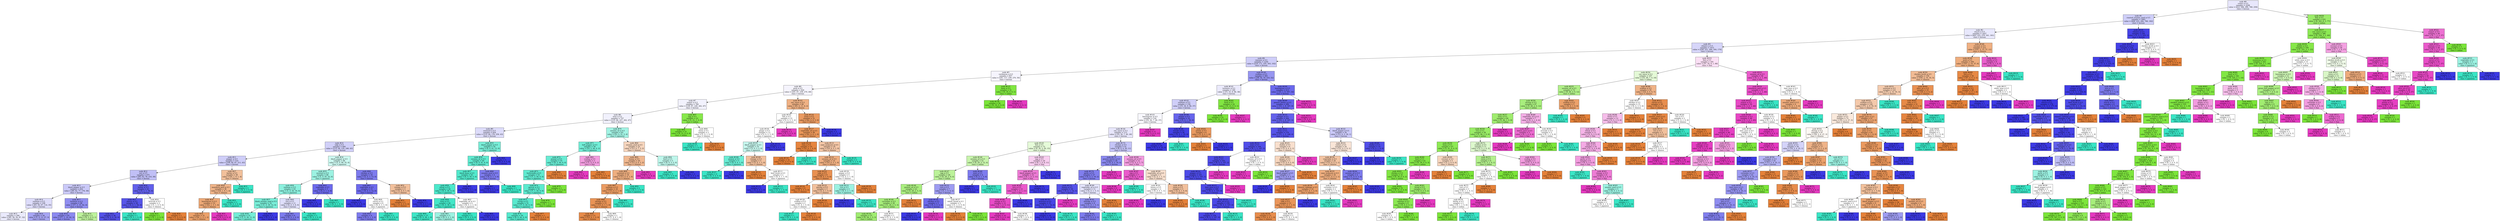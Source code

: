 digraph Tree {
node [shape=box, style="filled", color="black"] ;
0 [label=<node &#35;0<br/>cumin &le; 0.5<br/>samples = 2298<br/>value = [412, 568, 290, 769, 259]<br/>class = korean>, fillcolor="#3c39e51e"] ;
1 [label=<node &#35;1<br/>roasted_sesame_seed &le; 0.5<br/>samples = 1863<br/>value = [408, 223, 284, 766, 182]<br/>class = korean>, fillcolor="#3c39e53f"] ;
0 -> 1 [labeldistance=2.5, labelangle=45, headlabel="True"] ;
2 [label=<node &#35;2<br/>starch &le; 0.5<br/>samples = 1627<br/>value = [403, 223, 279, 541, 181]<br/>class = korean>, fillcolor="#3c39e51d"] ;
1 -> 2 ;
3 [label=<node &#35;3<br/>cilantro &le; 0.5<br/>samples = 1415<br/>value = [256, 221, 264, 504, 170]<br/>class = korean>, fillcolor="#3c39e535"] ;
2 -> 3 ;
4 [label=<node &#35;4<br/>cayenne &le; 0.5<br/>samples = 1250<br/>value = [219, 171, 255, 503, 102]<br/>class = korean>, fillcolor="#3c39e540"] ;
3 -> 4 ;
5 [label=<node &#35;5<br/>cardamom &le; 0.5<br/>samples = 857<br/>value = [181, 117, 239, 270, 50]<br/>class = korean>, fillcolor="#3c39e50d"] ;
4 -> 5 ;
6 [label=<node &#35;6<br/>pork &le; 0.5<br/>samples = 826<br/>value = [181, 87, 239, 270, 49]<br/>class = korean>, fillcolor="#3c39e50d"] ;
5 -> 6 ;
7 [label=<node &#35;7<br/>yogurt &le; 0.5<br/>samples = 760<br/>value = [136, 87, 228, 262, 47]<br/>class = korean>, fillcolor="#3c39e510"] ;
6 -> 7 ;
8 [label=<node &#35;8<br/>wine &le; 0.5<br/>samples = 737<br/>value = [135, 66, 227, 262, 47]<br/>class = korean>, fillcolor="#3c39e512"] ;
7 -> 8 ;
9 [label=<node &#35;9<br/>seaweed &le; 0.5<br/>samples = 654<br/>value = [112, 64, 176, 259, 43]<br/>class = korean>, fillcolor="#3c39e52c"] ;
8 -> 9 ;
10 [label=<node &#35;10<br/>sake &le; 0.5<br/>samples = 600<br/>value = [112, 64, 135, 246, 43]<br/>class = korean>, fillcolor="#3c39e53d"] ;
9 -> 10 ;
11 [label=<node &#35;11<br/>pepper &le; 0.5<br/>samples = 514<br/>value = [109, 64, 87, 211, 43]<br/>class = korean>, fillcolor="#3c39e540"] ;
10 -> 11 ;
12 [label=<node &#35;12<br/>nut &le; 0.5<br/>samples = 475<br/>value = [85, 63, 78, 210, 39]<br/>class = korean>, fillcolor="#3c39e552"] ;
11 -> 12 ;
13 [label=<node &#35;13<br/>black_pepper &le; 0.5<br/>samples = 434<br/>value = [80, 62, 77, 176, 39]<br/>class = korean>, fillcolor="#3c39e545"] ;
12 -> 13 ;
14 [label=<node &#35;14<br/>soybean &le; 0.5<br/>samples = 338<br/>value = [63, 59, 67, 114, 35]<br/>class = korean>, fillcolor="#3c39e52c"] ;
13 -> 14 ;
15 [label=<node &#35;15<br/>samples = 294<br/>value = [62, 59, 54, 87, 32]<br/>class = korean>, fillcolor="#3c39e51b"] ;
14 -> 15 ;
16 [label=<node &#35;16<br/>samples = 44<br/>value = [1, 0, 13, 27, 3]<br/>class = korean>, fillcolor="#3c39e573"] ;
14 -> 16 ;
17 [label=<node &#35;17<br/>turmeric &le; 0.5<br/>samples = 96<br/>value = [17, 3, 10, 62, 4]<br/>class = korean>, fillcolor="#3c39e591"] ;
13 -> 17 ;
18 [label=<node &#35;18<br/>samples = 93<br/>value = [17, 1, 10, 62, 3]<br/>class = korean>, fillcolor="#3c39e597"] ;
17 -> 18 ;
19 [label=<node &#35;19<br/>samples = 3<br/>value = [0, 2, 0, 0, 1]<br/>class = indian>, fillcolor="#7be5397f"] ;
17 -> 19 ;
20 [label=<node &#35;20<br/>butter &le; 0.5<br/>samples = 41<br/>value = [5, 1, 1, 34, 0]<br/>class = korean>, fillcolor="#3c39e5cd"] ;
12 -> 20 ;
21 [label=<node &#35;21<br/>sherry &le; 0.5<br/>samples = 39<br/>value = [4, 0, 1, 34, 0]<br/>class = korean>, fillcolor="#3c39e5db"] ;
20 -> 21 ;
22 [label=<node &#35;22<br/>samples = 38<br/>value = [4, 0, 0, 34, 0]<br/>class = korean>, fillcolor="#3c39e5e1"] ;
21 -> 22 ;
23 [label=<node &#35;23<br/>samples = 1<br/>value = [0, 0, 1, 0, 0]<br/>class = japanese>, fillcolor="#39e5c5ff"] ;
21 -> 23 ;
24 [label=<node &#35;24<br/>broccoli &le; 0.5<br/>samples = 2<br/>value = [1, 1, 0, 0, 0]<br/>class = chinese>, fillcolor="#e5813900"] ;
20 -> 24 ;
25 [label=<node &#35;25<br/>samples = 1<br/>value = [0, 1, 0, 0, 0]<br/>class = indian>, fillcolor="#7be539ff"] ;
24 -> 25 ;
26 [label=<node &#35;26<br/>samples = 1<br/>value = [1, 0, 0, 0, 0]<br/>class = chinese>, fillcolor="#e58139ff"] ;
24 -> 26 ;
27 [label=<node &#35;27<br/>barley &le; 0.5<br/>samples = 39<br/>value = [24, 1, 9, 1, 4]<br/>class = chinese>, fillcolor="#e5813980"] ;
11 -> 27 ;
28 [label=<node &#35;28<br/>mandarin_peel &le; 0.5<br/>samples = 36<br/>value = [24, 1, 6, 1, 4]<br/>class = chinese>, fillcolor="#e5813999"] ;
27 -> 28 ;
29 [label=<node &#35;29<br/>lemongrass &le; 0.5<br/>samples = 33<br/>value = [24, 1, 3, 1, 4]<br/>class = chinese>, fillcolor="#e58139b0"] ;
28 -> 29 ;
30 [label=<node &#35;30<br/>samples = 31<br/>value = [24, 1, 3, 1, 2]<br/>class = chinese>, fillcolor="#e58139bf"] ;
29 -> 30 ;
31 [label=<node &#35;31<br/>samples = 2<br/>value = [0, 0, 0, 0, 2]<br/>class = thai>, fillcolor="#e539c0ff"] ;
29 -> 31 ;
32 [label=<node &#35;32<br/>samples = 3<br/>value = [0, 0, 3, 0, 0]<br/>class = japanese>, fillcolor="#39e5c5ff"] ;
28 -> 32 ;
33 [label=<node &#35;33<br/>samples = 3<br/>value = [0, 0, 3, 0, 0]<br/>class = japanese>, fillcolor="#39e5c5ff"] ;
27 -> 33 ;
34 [label=<node &#35;34<br/>black_pepper &le; 0.5<br/>samples = 86<br/>value = [3, 0, 48, 35, 0]<br/>class = japanese>, fillcolor="#39e5c541"] ;
10 -> 34 ;
35 [label=<node &#35;35<br/>mustard &le; 0.5<br/>samples = 68<br/>value = [1, 0, 45, 22, 0]<br/>class = japanese>, fillcolor="#39e5c57f"] ;
34 -> 35 ;
36 [label=<node &#35;36<br/>soybean &le; 0.5<br/>samples = 63<br/>value = [1, 0, 44, 18, 0]<br/>class = japanese>, fillcolor="#39e5c593"] ;
35 -> 36 ;
37 [label=<node &#35;37<br/>black_sesame_seed &le; 0.5<br/>samples = 52<br/>value = [1, 0, 39, 12, 0]<br/>class = japanese>, fillcolor="#39e5c5ac"] ;
36 -> 37 ;
38 [label=<node &#35;38<br/>samples = 51<br/>value = [1, 0, 39, 11, 0]<br/>class = japanese>, fillcolor="#39e5c5b2"] ;
37 -> 38 ;
39 [label=<node &#35;39<br/>samples = 1<br/>value = [0, 0, 0, 1, 0]<br/>class = korean>, fillcolor="#3c39e5ff"] ;
37 -> 39 ;
40 [label=<node &#35;40<br/>rice &le; 0.5<br/>samples = 11<br/>value = [0, 0, 5, 6, 0]<br/>class = korean>, fillcolor="#3c39e52a"] ;
36 -> 40 ;
41 [label=<node &#35;41<br/>samples = 8<br/>value = [0, 0, 2, 6, 0]<br/>class = korean>, fillcolor="#3c39e5aa"] ;
40 -> 41 ;
42 [label=<node &#35;42<br/>samples = 3<br/>value = [0, 0, 3, 0, 0]<br/>class = japanese>, fillcolor="#39e5c5ff"] ;
40 -> 42 ;
43 [label=<node &#35;43<br/>vegetable &le; 0.5<br/>samples = 5<br/>value = [0, 0, 1, 4, 0]<br/>class = korean>, fillcolor="#3c39e5bf"] ;
35 -> 43 ;
44 [label=<node &#35;44<br/>samples = 4<br/>value = [0, 0, 0, 4, 0]<br/>class = korean>, fillcolor="#3c39e5ff"] ;
43 -> 44 ;
45 [label=<node &#35;45<br/>samples = 1<br/>value = [0, 0, 1, 0, 0]<br/>class = japanese>, fillcolor="#39e5c5ff"] ;
43 -> 45 ;
46 [label=<node &#35;46<br/>chicken &le; 0.5<br/>samples = 18<br/>value = [2, 0, 3, 13, 0]<br/>class = korean>, fillcolor="#3c39e5aa"] ;
34 -> 46 ;
47 [label=<node &#35;47<br/>vegetable &le; 0.5<br/>samples = 15<br/>value = [0, 0, 3, 12, 0]<br/>class = korean>, fillcolor="#3c39e5bf"] ;
46 -> 47 ;
48 [label=<node &#35;48<br/>samples = 9<br/>value = [0, 0, 0, 9, 0]<br/>class = korean>, fillcolor="#3c39e5ff"] ;
47 -> 48 ;
49 [label=<node &#35;49<br/>carrot &le; 0.5<br/>samples = 6<br/>value = [0, 0, 3, 3, 0]<br/>class = japanese>, fillcolor="#39e5c500"] ;
47 -> 49 ;
50 [label=<node &#35;50<br/>samples = 4<br/>value = [0, 0, 1, 3, 0]<br/>class = korean>, fillcolor="#3c39e5aa"] ;
49 -> 50 ;
51 [label=<node &#35;51<br/>samples = 2<br/>value = [0, 0, 2, 0, 0]<br/>class = japanese>, fillcolor="#39e5c5ff"] ;
49 -> 51 ;
52 [label=<node &#35;52<br/>vinegar &le; 0.5<br/>samples = 3<br/>value = [2, 0, 0, 1, 0]<br/>class = chinese>, fillcolor="#e581397f"] ;
46 -> 52 ;
53 [label=<node &#35;53<br/>samples = 2<br/>value = [2, 0, 0, 0, 0]<br/>class = chinese>, fillcolor="#e58139ff"] ;
52 -> 53 ;
54 [label=<node &#35;54<br/>samples = 1<br/>value = [0, 0, 0, 1, 0]<br/>class = korean>, fillcolor="#3c39e5ff"] ;
52 -> 54 ;
55 [label=<node &#35;55<br/>black_pepper &le; 0.5<br/>samples = 54<br/>value = [0, 0, 41, 13, 0]<br/>class = japanese>, fillcolor="#39e5c5ae"] ;
9 -> 55 ;
56 [label=<node &#35;56<br/>sesame_oil &le; 0.5<br/>samples = 49<br/>value = [0, 0, 41, 8, 0]<br/>class = japanese>, fillcolor="#39e5c5cd"] ;
55 -> 56 ;
57 [label=<node &#35;57<br/>black_bean &le; 0.5<br/>samples = 45<br/>value = [0, 0, 40, 5, 0]<br/>class = japanese>, fillcolor="#39e5c5df"] ;
56 -> 57 ;
58 [label=<node &#35;58<br/>wheat &le; 0.5<br/>samples = 44<br/>value = [0, 0, 40, 4, 0]<br/>class = japanese>, fillcolor="#39e5c5e6"] ;
57 -> 58 ;
59 [label=<node &#35;59<br/>tuna &le; 0.5<br/>samples = 40<br/>value = [0, 0, 38, 2, 0]<br/>class = japanese>, fillcolor="#39e5c5f2"] ;
58 -> 59 ;
60 [label=<node &#35;60<br/>samples = 37<br/>value = [0, 0, 36, 1, 0]<br/>class = japanese>, fillcolor="#39e5c5f8"] ;
59 -> 60 ;
61 [label=<node &#35;61<br/>samples = 3<br/>value = [0, 0, 2, 1, 0]<br/>class = japanese>, fillcolor="#39e5c57f"] ;
59 -> 61 ;
62 [label=<node &#35;62<br/>vegetable_oil &le; 0.5<br/>samples = 4<br/>value = [0, 0, 2, 2, 0]<br/>class = japanese>, fillcolor="#39e5c500"] ;
58 -> 62 ;
63 [label=<node &#35;63<br/>samples = 2<br/>value = [0, 0, 2, 0, 0]<br/>class = japanese>, fillcolor="#39e5c5ff"] ;
62 -> 63 ;
64 [label=<node &#35;64<br/>samples = 2<br/>value = [0, 0, 0, 2, 0]<br/>class = korean>, fillcolor="#3c39e5ff"] ;
62 -> 64 ;
65 [label=<node &#35;65<br/>samples = 1<br/>value = [0, 0, 0, 1, 0]<br/>class = korean>, fillcolor="#3c39e5ff"] ;
57 -> 65 ;
66 [label=<node &#35;66<br/>sesame_seed &le; 0.5<br/>samples = 4<br/>value = [0, 0, 1, 3, 0]<br/>class = korean>, fillcolor="#3c39e5aa"] ;
56 -> 66 ;
67 [label=<node &#35;67<br/>samples = 3<br/>value = [0, 0, 0, 3, 0]<br/>class = korean>, fillcolor="#3c39e5ff"] ;
66 -> 67 ;
68 [label=<node &#35;68<br/>samples = 1<br/>value = [0, 0, 1, 0, 0]<br/>class = japanese>, fillcolor="#39e5c5ff"] ;
66 -> 68 ;
69 [label=<node &#35;69<br/>samples = 5<br/>value = [0, 0, 0, 5, 0]<br/>class = korean>, fillcolor="#3c39e5ff"] ;
55 -> 69 ;
70 [label=<node &#35;70<br/>sesame_oil &le; 0.5<br/>samples = 83<br/>value = [23, 2, 51, 3, 4]<br/>class = japanese>, fillcolor="#39e5c577"] ;
8 -> 70 ;
71 [label=<node &#35;71<br/>bell_pepper &le; 0.5<br/>samples = 58<br/>value = [10, 2, 44, 0, 2]<br/>class = japanese>, fillcolor="#39e5c5b5"] ;
70 -> 71 ;
72 [label=<node &#35;72<br/>peanut &le; 0.5<br/>samples = 55<br/>value = [9, 2, 44, 0, 0]<br/>class = japanese>, fillcolor="#39e5c5c2"] ;
71 -> 72 ;
73 [label=<node &#35;73<br/>buttermilk &le; 0.5<br/>samples = 53<br/>value = [7, 2, 44, 0, 0]<br/>class = japanese>, fillcolor="#39e5c5cd"] ;
72 -> 73 ;
74 [label=<node &#35;74<br/>apricot &le; 0.5<br/>samples = 52<br/>value = [7, 1, 44, 0, 0]<br/>class = japanese>, fillcolor="#39e5c5d2"] ;
73 -> 74 ;
75 [label=<node &#35;75<br/>turnip &le; 0.5<br/>samples = 51<br/>value = [7, 0, 44, 0, 0]<br/>class = japanese>, fillcolor="#39e5c5d6"] ;
74 -> 75 ;
76 [label=<node &#35;76<br/>samples = 50<br/>value = [6, 0, 44, 0, 0]<br/>class = japanese>, fillcolor="#39e5c5dc"] ;
75 -> 76 ;
77 [label=<node &#35;77<br/>samples = 1<br/>value = [1, 0, 0, 0, 0]<br/>class = chinese>, fillcolor="#e58139ff"] ;
75 -> 77 ;
78 [label=<node &#35;78<br/>samples = 1<br/>value = [0, 1, 0, 0, 0]<br/>class = indian>, fillcolor="#7be539ff"] ;
74 -> 78 ;
79 [label=<node &#35;79<br/>samples = 1<br/>value = [0, 1, 0, 0, 0]<br/>class = indian>, fillcolor="#7be539ff"] ;
73 -> 79 ;
80 [label=<node &#35;80<br/>samples = 2<br/>value = [2, 0, 0, 0, 0]<br/>class = chinese>, fillcolor="#e58139ff"] ;
72 -> 80 ;
81 [label=<node &#35;81<br/>scallop &le; 0.5<br/>samples = 3<br/>value = [1, 0, 0, 0, 2]<br/>class = thai>, fillcolor="#e539c07f"] ;
71 -> 81 ;
82 [label=<node &#35;82<br/>samples = 2<br/>value = [0, 0, 0, 0, 2]<br/>class = thai>, fillcolor="#e539c0ff"] ;
81 -> 82 ;
83 [label=<node &#35;83<br/>samples = 1<br/>value = [1, 0, 0, 0, 0]<br/>class = chinese>, fillcolor="#e58139ff"] ;
81 -> 83 ;
84 [label=<node &#35;84<br/>sesame_seed &le; 0.5<br/>samples = 25<br/>value = [13, 0, 7, 3, 2]<br/>class = chinese>, fillcolor="#e5813955"] ;
70 -> 84 ;
85 [label=<node &#35;85<br/>honey &le; 0.5<br/>samples = 20<br/>value = [13, 0, 4, 1, 2]<br/>class = chinese>, fillcolor="#e581398f"] ;
84 -> 85 ;
86 [label=<node &#35;86<br/>seaweed &le; 0.5<br/>samples = 18<br/>value = [13, 0, 4, 1, 0]<br/>class = chinese>, fillcolor="#e58139a4"] ;
85 -> 86 ;
87 [label=<node &#35;87<br/>soybean &le; 0.5<br/>samples = 16<br/>value = [13, 0, 2, 1, 0]<br/>class = chinese>, fillcolor="#e58139c8"] ;
86 -> 87 ;
88 [label=<node &#35;88<br/>shrimp &le; 0.5<br/>samples = 15<br/>value = [13, 0, 1, 1, 0]<br/>class = chinese>, fillcolor="#e58139db"] ;
87 -> 88 ;
89 [label=<node &#35;89<br/>samples = 13<br/>value = [12, 0, 1, 0, 0]<br/>class = chinese>, fillcolor="#e58139ea"] ;
88 -> 89 ;
90 [label=<node &#35;90<br/>samples = 2<br/>value = [1, 0, 0, 1, 0]<br/>class = chinese>, fillcolor="#e5813900"] ;
88 -> 90 ;
91 [label=<node &#35;91<br/>samples = 1<br/>value = [0, 0, 1, 0, 0]<br/>class = japanese>, fillcolor="#39e5c5ff"] ;
87 -> 91 ;
92 [label=<node &#35;92<br/>samples = 2<br/>value = [0, 0, 2, 0, 0]<br/>class = japanese>, fillcolor="#39e5c5ff"] ;
86 -> 92 ;
93 [label=<node &#35;93<br/>samples = 2<br/>value = [0, 0, 0, 0, 2]<br/>class = thai>, fillcolor="#e539c0ff"] ;
85 -> 93 ;
94 [label=<node &#35;94<br/>beef &le; 0.5<br/>samples = 5<br/>value = [0, 0, 3, 2, 0]<br/>class = japanese>, fillcolor="#39e5c555"] ;
84 -> 94 ;
95 [label=<node &#35;95<br/>samples = 3<br/>value = [0, 0, 3, 0, 0]<br/>class = japanese>, fillcolor="#39e5c5ff"] ;
94 -> 95 ;
96 [label=<node &#35;96<br/>samples = 2<br/>value = [0, 0, 0, 2, 0]<br/>class = korean>, fillcolor="#3c39e5ff"] ;
94 -> 96 ;
97 [label=<node &#35;97<br/>egg &le; 0.5<br/>samples = 23<br/>value = [1, 21, 1, 0, 0]<br/>class = indian>, fillcolor="#7be539e8"] ;
7 -> 97 ;
98 [label=<node &#35;98<br/>samples = 21<br/>value = [0, 21, 0, 0, 0]<br/>class = indian>, fillcolor="#7be539ff"] ;
97 -> 98 ;
99 [label=<node &#35;99<br/>onion &le; 0.5<br/>samples = 2<br/>value = [1, 0, 1, 0, 0]<br/>class = chinese>, fillcolor="#e5813900"] ;
97 -> 99 ;
100 [label=<node &#35;100<br/>samples = 1<br/>value = [0, 0, 1, 0, 0]<br/>class = japanese>, fillcolor="#39e5c5ff"] ;
99 -> 100 ;
101 [label=<node &#35;101<br/>samples = 1<br/>value = [1, 0, 0, 0, 0]<br/>class = chinese>, fillcolor="#e58139ff"] ;
99 -> 101 ;
102 [label=<node &#35;102<br/>soy_sauce &le; 0.5<br/>samples = 66<br/>value = [45, 0, 11, 8, 2]<br/>class = chinese>, fillcolor="#e581399e"] ;
6 -> 102 ;
103 [label=<node &#35;103<br/>fish &le; 0.5<br/>samples = 15<br/>value = [3, 0, 5, 5, 2]<br/>class = japanese>, fillcolor="#39e5c500"] ;
102 -> 103 ;
104 [label=<node &#35;104<br/>ginger &le; 0.5<br/>samples = 13<br/>value = [3, 0, 5, 5, 0]<br/>class = japanese>, fillcolor="#39e5c500"] ;
103 -> 104 ;
105 [label=<node &#35;105<br/>black_pepper &le; 0.5<br/>samples = 10<br/>value = [3, 0, 5, 2, 0]<br/>class = japanese>, fillcolor="#39e5c549"] ;
104 -> 105 ;
106 [label=<node &#35;106<br/>peanut &le; 0.5<br/>samples = 5<br/>value = [0, 0, 4, 1, 0]<br/>class = japanese>, fillcolor="#39e5c5bf"] ;
105 -> 106 ;
107 [label=<node &#35;107<br/>samples = 4<br/>value = [0, 0, 4, 0, 0]<br/>class = japanese>, fillcolor="#39e5c5ff"] ;
106 -> 107 ;
108 [label=<node &#35;108<br/>samples = 1<br/>value = [0, 0, 0, 1, 0]<br/>class = korean>, fillcolor="#3c39e5ff"] ;
106 -> 108 ;
109 [label=<node &#35;109<br/>vinegar &le; 0.5<br/>samples = 5<br/>value = [3, 0, 1, 1, 0]<br/>class = chinese>, fillcolor="#e581397f"] ;
105 -> 109 ;
110 [label=<node &#35;110<br/>samples = 3<br/>value = [3, 0, 0, 0, 0]<br/>class = chinese>, fillcolor="#e58139ff"] ;
109 -> 110 ;
111 [label=<node &#35;111<br/>beef_broth &le; 0.5<br/>samples = 2<br/>value = [0, 0, 1, 1, 0]<br/>class = japanese>, fillcolor="#39e5c500"] ;
109 -> 111 ;
112 [label=<node &#35;112<br/>samples = 1<br/>value = [0, 0, 0, 1, 0]<br/>class = korean>, fillcolor="#3c39e5ff"] ;
111 -> 112 ;
113 [label=<node &#35;113<br/>samples = 1<br/>value = [0, 0, 1, 0, 0]<br/>class = japanese>, fillcolor="#39e5c5ff"] ;
111 -> 113 ;
114 [label=<node &#35;114<br/>samples = 3<br/>value = [0, 0, 0, 3, 0]<br/>class = korean>, fillcolor="#3c39e5ff"] ;
104 -> 114 ;
115 [label=<node &#35;115<br/>samples = 2<br/>value = [0, 0, 0, 0, 2]<br/>class = thai>, fillcolor="#e539c0ff"] ;
103 -> 115 ;
116 [label=<node &#35;116<br/>yeast &le; 0.5<br/>samples = 51<br/>value = [42, 0, 6, 3, 0]<br/>class = chinese>, fillcolor="#e58139cc"] ;
102 -> 116 ;
117 [label=<node &#35;117<br/>vegetable_oil &le; 0.5<br/>samples = 49<br/>value = [42, 0, 6, 1, 0]<br/>class = chinese>, fillcolor="#e58139d5"] ;
116 -> 117 ;
118 [label=<node &#35;118<br/>clam &le; 0.5<br/>samples = 33<br/>value = [32, 0, 1, 0, 0]<br/>class = chinese>, fillcolor="#e58139f7"] ;
117 -> 118 ;
119 [label=<node &#35;119<br/>samples = 32<br/>value = [32, 0, 0, 0, 0]<br/>class = chinese>, fillcolor="#e58139ff"] ;
118 -> 119 ;
120 [label=<node &#35;120<br/>samples = 1<br/>value = [0, 0, 1, 0, 0]<br/>class = japanese>, fillcolor="#39e5c5ff"] ;
118 -> 120 ;
121 [label=<node &#35;121<br/>cane_molasses &le; 0.5<br/>samples = 16<br/>value = [10, 0, 5, 1, 0]<br/>class = chinese>, fillcolor="#e5813974"] ;
117 -> 121 ;
122 [label=<node &#35;122<br/>sesame_oil &le; 0.5<br/>samples = 14<br/>value = [10, 0, 3, 1, 0]<br/>class = chinese>, fillcolor="#e58139a2"] ;
121 -> 122 ;
123 [label=<node &#35;123<br/>sake &le; 0.5<br/>samples = 9<br/>value = [8, 0, 1, 0, 0]<br/>class = chinese>, fillcolor="#e58139df"] ;
122 -> 123 ;
124 [label=<node &#35;124<br/>samples = 6<br/>value = [6, 0, 0, 0, 0]<br/>class = chinese>, fillcolor="#e58139ff"] ;
123 -> 124 ;
125 [label=<node &#35;125<br/>parsley &le; 0.5<br/>samples = 3<br/>value = [2, 0, 1, 0, 0]<br/>class = chinese>, fillcolor="#e581397f"] ;
123 -> 125 ;
126 [label=<node &#35;126<br/>scallion &le; 0.5<br/>samples = 2<br/>value = [1, 0, 1, 0, 0]<br/>class = chinese>, fillcolor="#e5813900"] ;
125 -> 126 ;
127 [label=<node &#35;127<br/>samples = 1<br/>value = [0, 0, 1, 0, 0]<br/>class = japanese>, fillcolor="#39e5c5ff"] ;
126 -> 127 ;
128 [label=<node &#35;128<br/>samples = 1<br/>value = [1, 0, 0, 0, 0]<br/>class = chinese>, fillcolor="#e58139ff"] ;
126 -> 128 ;
129 [label=<node &#35;129<br/>samples = 1<br/>value = [1, 0, 0, 0, 0]<br/>class = chinese>, fillcolor="#e58139ff"] ;
125 -> 129 ;
130 [label=<node &#35;130<br/>pepper &le; 0.5<br/>samples = 5<br/>value = [2, 0, 2, 1, 0]<br/>class = chinese>, fillcolor="#e5813900"] ;
122 -> 130 ;
131 [label=<node &#35;131<br/>rice &le; 0.5<br/>samples = 3<br/>value = [0, 0, 2, 1, 0]<br/>class = japanese>, fillcolor="#39e5c57f"] ;
130 -> 131 ;
132 [label=<node &#35;132<br/>samples = 1<br/>value = [0, 0, 0, 1, 0]<br/>class = korean>, fillcolor="#3c39e5ff"] ;
131 -> 132 ;
133 [label=<node &#35;133<br/>samples = 2<br/>value = [0, 0, 2, 0, 0]<br/>class = japanese>, fillcolor="#39e5c5ff"] ;
131 -> 133 ;
134 [label=<node &#35;134<br/>samples = 2<br/>value = [2, 0, 0, 0, 0]<br/>class = chinese>, fillcolor="#e58139ff"] ;
130 -> 134 ;
135 [label=<node &#35;135<br/>samples = 2<br/>value = [0, 0, 2, 0, 0]<br/>class = japanese>, fillcolor="#39e5c5ff"] ;
121 -> 135 ;
136 [label=<node &#35;136<br/>samples = 2<br/>value = [0, 0, 0, 2, 0]<br/>class = korean>, fillcolor="#3c39e5ff"] ;
116 -> 136 ;
137 [label=<node &#35;137<br/>bean &le; 0.5<br/>samples = 31<br/>value = [0, 30, 0, 0, 1]<br/>class = indian>, fillcolor="#7be539f6"] ;
5 -> 137 ;
138 [label=<node &#35;138<br/>samples = 30<br/>value = [0, 30, 0, 0, 0]<br/>class = indian>, fillcolor="#7be539ff"] ;
137 -> 138 ;
139 [label=<node &#35;139<br/>samples = 1<br/>value = [0, 0, 0, 0, 1]<br/>class = thai>, fillcolor="#e539c0ff"] ;
137 -> 139 ;
140 [label=<node &#35;140<br/>scallion &le; 0.5<br/>samples = 393<br/>value = [38, 54, 16, 233, 52]<br/>class = korean>, fillcolor="#3c39e587"] ;
4 -> 140 ;
141 [label=<node &#35;141<br/>turmeric &le; 0.5<br/>samples = 180<br/>value = [15, 53, 8, 66, 38]<br/>class = korean>, fillcolor="#3c39e51a"] ;
140 -> 141 ;
142 [label=<node &#35;142<br/>soybean &le; 0.5<br/>samples = 156<br/>value = [15, 30, 8, 66, 37]<br/>class = korean>, fillcolor="#3c39e53e"] ;
141 -> 142 ;
143 [label=<node &#35;143<br/>lemongrass &le; 0.5<br/>samples = 124<br/>value = [10, 30, 7, 40, 37]<br/>class = korean>, fillcolor="#3c39e509"] ;
142 -> 143 ;
144 [label=<node &#35;144<br/>soy_sauce &le; 0.5<br/>samples = 113<br/>value = [10, 30, 7, 40, 26]<br/>class = korean>, fillcolor="#3c39e51f"] ;
143 -> 144 ;
145 [label=<node &#35;145<br/>fish &le; 0.5<br/>samples = 72<br/>value = [4, 30, 3, 20, 15]<br/>class = indian>, fillcolor="#7be53931"] ;
144 -> 145 ;
146 [label=<node &#35;146<br/>sesame_oil &le; 0.5<br/>samples = 52<br/>value = [4, 29, 3, 12, 4]<br/>class = indian>, fillcolor="#7be5396c"] ;
145 -> 146 ;
147 [label=<node &#35;147<br/>egg &le; 0.5<br/>samples = 48<br/>value = [4, 29, 2, 9, 4]<br/>class = indian>, fillcolor="#7be53983"] ;
146 -> 147 ;
148 [label=<node &#35;148<br/>peanut_oil &le; 0.5<br/>samples = 41<br/>value = [3, 28, 2, 5, 3]<br/>class = indian>, fillcolor="#7be539a3"] ;
147 -> 148 ;
149 [label=<node &#35;149<br/>cucumber &le; 0.5<br/>samples = 39<br/>value = [1, 28, 2, 5, 3]<br/>class = indian>, fillcolor="#7be539ac"] ;
148 -> 149 ;
150 [label=<node &#35;150<br/>samples = 37<br/>value = [0, 28, 1, 5, 3]<br/>class = indian>, fillcolor="#7be539b7"] ;
149 -> 150 ;
151 [label=<node &#35;151<br/>samples = 2<br/>value = [1, 0, 1, 0, 0]<br/>class = chinese>, fillcolor="#e5813900"] ;
149 -> 151 ;
152 [label=<node &#35;152<br/>samples = 2<br/>value = [2, 0, 0, 0, 0]<br/>class = chinese>, fillcolor="#e58139ff"] ;
148 -> 152 ;
153 [label=<node &#35;153<br/>corn &le; 0.5<br/>samples = 7<br/>value = [1, 1, 0, 4, 1]<br/>class = korean>, fillcolor="#3c39e57f"] ;
147 -> 153 ;
154 [label=<node &#35;154<br/>chicken &le; 0.5<br/>samples = 5<br/>value = [0, 0, 0, 4, 1]<br/>class = korean>, fillcolor="#3c39e5bf"] ;
153 -> 154 ;
155 [label=<node &#35;155<br/>samples = 4<br/>value = [0, 0, 0, 4, 0]<br/>class = korean>, fillcolor="#3c39e5ff"] ;
154 -> 155 ;
156 [label=<node &#35;156<br/>samples = 1<br/>value = [0, 0, 0, 0, 1]<br/>class = thai>, fillcolor="#e539c0ff"] ;
154 -> 156 ;
157 [label=<node &#35;157<br/>wheat_bread &le; 0.5<br/>samples = 2<br/>value = [1, 1, 0, 0, 0]<br/>class = chinese>, fillcolor="#e5813900"] ;
153 -> 157 ;
158 [label=<node &#35;158<br/>samples = 1<br/>value = [1, 0, 0, 0, 0]<br/>class = chinese>, fillcolor="#e58139ff"] ;
157 -> 158 ;
159 [label=<node &#35;159<br/>samples = 1<br/>value = [0, 1, 0, 0, 0]<br/>class = indian>, fillcolor="#7be539ff"] ;
157 -> 159 ;
160 [label=<node &#35;160<br/>mint &le; 0.5<br/>samples = 4<br/>value = [0, 0, 1, 3, 0]<br/>class = korean>, fillcolor="#3c39e5aa"] ;
146 -> 160 ;
161 [label=<node &#35;161<br/>samples = 3<br/>value = [0, 0, 0, 3, 0]<br/>class = korean>, fillcolor="#3c39e5ff"] ;
160 -> 161 ;
162 [label=<node &#35;162<br/>samples = 1<br/>value = [0, 0, 1, 0, 0]<br/>class = japanese>, fillcolor="#39e5c5ff"] ;
160 -> 162 ;
163 [label=<node &#35;163<br/>egg &le; 0.5<br/>samples = 20<br/>value = [0, 1, 0, 8, 11]<br/>class = thai>, fillcolor="#e539c040"] ;
145 -> 163 ;
164 [label=<node &#35;164<br/>black_pepper &le; 0.5<br/>samples = 15<br/>value = [0, 1, 0, 3, 11]<br/>class = thai>, fillcolor="#e539c0aa"] ;
163 -> 164 ;
165 [label=<node &#35;165<br/>nira &le; 0.5<br/>samples = 13<br/>value = [0, 1, 0, 1, 11]<br/>class = thai>, fillcolor="#e539c0d4"] ;
164 -> 165 ;
166 [label=<node &#35;166<br/>mango &le; 0.5<br/>samples = 12<br/>value = [0, 1, 0, 0, 11]<br/>class = thai>, fillcolor="#e539c0e8"] ;
165 -> 166 ;
167 [label=<node &#35;167<br/>samples = 10<br/>value = [0, 0, 0, 0, 10]<br/>class = thai>, fillcolor="#e539c0ff"] ;
166 -> 167 ;
168 [label=<node &#35;168<br/>samples = 2<br/>value = [0, 1, 0, 0, 1]<br/>class = indian>, fillcolor="#7be53900"] ;
166 -> 168 ;
169 [label=<node &#35;169<br/>samples = 1<br/>value = [0, 0, 0, 1, 0]<br/>class = korean>, fillcolor="#3c39e5ff"] ;
165 -> 169 ;
170 [label=<node &#35;170<br/>samples = 2<br/>value = [0, 0, 0, 2, 0]<br/>class = korean>, fillcolor="#3c39e5ff"] ;
164 -> 170 ;
171 [label=<node &#35;171<br/>samples = 5<br/>value = [0, 0, 0, 5, 0]<br/>class = korean>, fillcolor="#3c39e5ff"] ;
163 -> 171 ;
172 [label=<node &#35;172<br/>chicken &le; 0.5<br/>samples = 41<br/>value = [6, 0, 4, 20, 11]<br/>class = korean>, fillcolor="#3c39e54c"] ;
144 -> 172 ;
173 [label=<node &#35;173<br/>peanut_butter &le; 0.5<br/>samples = 29<br/>value = [4, 0, 2, 19, 4]<br/>class = korean>, fillcolor="#3c39e599"] ;
172 -> 173 ;
174 [label=<node &#35;174<br/>garlic &le; 0.5<br/>samples = 27<br/>value = [4, 0, 2, 19, 2]<br/>class = korean>, fillcolor="#3c39e5a6"] ;
173 -> 174 ;
175 [label=<node &#35;175<br/>lemon &le; 0.5<br/>samples = 16<br/>value = [0, 0, 1, 14, 1]<br/>class = korean>, fillcolor="#3c39e5dd"] ;
174 -> 175 ;
176 [label=<node &#35;176<br/>brassica &le; 0.5<br/>samples = 15<br/>value = [0, 0, 1, 14, 0]<br/>class = korean>, fillcolor="#3c39e5ed"] ;
175 -> 176 ;
177 [label=<node &#35;177<br/>samples = 14<br/>value = [0, 0, 0, 14, 0]<br/>class = korean>, fillcolor="#3c39e5ff"] ;
176 -> 177 ;
178 [label=<node &#35;178<br/>samples = 1<br/>value = [0, 0, 1, 0, 0]<br/>class = japanese>, fillcolor="#39e5c5ff"] ;
176 -> 178 ;
179 [label=<node &#35;179<br/>samples = 1<br/>value = [0, 0, 0, 0, 1]<br/>class = thai>, fillcolor="#e539c0ff"] ;
175 -> 179 ;
180 [label=<node &#35;180<br/>vegetable_oil &le; 0.5<br/>samples = 11<br/>value = [4, 0, 1, 5, 1]<br/>class = korean>, fillcolor="#3c39e524"] ;
174 -> 180 ;
181 [label=<node &#35;181<br/>shiitake &le; 0.5<br/>samples = 8<br/>value = [1, 0, 1, 5, 1]<br/>class = korean>, fillcolor="#3c39e592"] ;
180 -> 181 ;
182 [label=<node &#35;182<br/>samples = 7<br/>value = [1, 0, 0, 5, 1]<br/>class = korean>, fillcolor="#3c39e5aa"] ;
181 -> 182 ;
183 [label=<node &#35;183<br/>samples = 1<br/>value = [0, 0, 1, 0, 0]<br/>class = japanese>, fillcolor="#39e5c5ff"] ;
181 -> 183 ;
184 [label=<node &#35;184<br/>samples = 3<br/>value = [3, 0, 0, 0, 0]<br/>class = chinese>, fillcolor="#e58139ff"] ;
180 -> 184 ;
185 [label=<node &#35;185<br/>samples = 2<br/>value = [0, 0, 0, 0, 2]<br/>class = thai>, fillcolor="#e539c0ff"] ;
173 -> 185 ;
186 [label=<node &#35;186<br/>sesame_oil &le; 0.5<br/>samples = 12<br/>value = [2, 0, 2, 1, 7]<br/>class = thai>, fillcolor="#e539c080"] ;
172 -> 186 ;
187 [label=<node &#35;187<br/>egg &le; 0.5<br/>samples = 7<br/>value = [0, 0, 1, 0, 6]<br/>class = thai>, fillcolor="#e539c0d4"] ;
186 -> 187 ;
188 [label=<node &#35;188<br/>samples = 6<br/>value = [0, 0, 0, 0, 6]<br/>class = thai>, fillcolor="#e539c0ff"] ;
187 -> 188 ;
189 [label=<node &#35;189<br/>samples = 1<br/>value = [0, 0, 1, 0, 0]<br/>class = japanese>, fillcolor="#39e5c5ff"] ;
187 -> 189 ;
190 [label=<node &#35;190<br/>vegetable_oil &le; 0.5<br/>samples = 5<br/>value = [2, 0, 1, 1, 1]<br/>class = chinese>, fillcolor="#e5813940"] ;
186 -> 190 ;
191 [label=<node &#35;191<br/>lemon &le; 0.5<br/>samples = 2<br/>value = [0, 0, 0, 1, 1]<br/>class = korean>, fillcolor="#3c39e500"] ;
190 -> 191 ;
192 [label=<node &#35;192<br/>samples = 1<br/>value = [0, 0, 0, 0, 1]<br/>class = thai>, fillcolor="#e539c0ff"] ;
191 -> 192 ;
193 [label=<node &#35;193<br/>samples = 1<br/>value = [0, 0, 0, 1, 0]<br/>class = korean>, fillcolor="#3c39e5ff"] ;
191 -> 193 ;
194 [label=<node &#35;194<br/>onion &le; 0.5<br/>samples = 3<br/>value = [2, 0, 1, 0, 0]<br/>class = chinese>, fillcolor="#e581397f"] ;
190 -> 194 ;
195 [label=<node &#35;195<br/>samples = 2<br/>value = [2, 0, 0, 0, 0]<br/>class = chinese>, fillcolor="#e58139ff"] ;
194 -> 195 ;
196 [label=<node &#35;196<br/>samples = 1<br/>value = [0, 0, 1, 0, 0]<br/>class = japanese>, fillcolor="#39e5c5ff"] ;
194 -> 196 ;
197 [label=<node &#35;197<br/>samples = 11<br/>value = [0, 0, 0, 0, 11]<br/>class = thai>, fillcolor="#e539c0ff"] ;
143 -> 197 ;
198 [label=<node &#35;198<br/>pepper &le; 0.5<br/>samples = 32<br/>value = [5, 0, 1, 26, 0]<br/>class = korean>, fillcolor="#3c39e5c6"] ;
142 -> 198 ;
199 [label=<node &#35;199<br/>wasabi &le; 0.5<br/>samples = 26<br/>value = [0, 0, 1, 25, 0]<br/>class = korean>, fillcolor="#3c39e5f5"] ;
198 -> 199 ;
200 [label=<node &#35;200<br/>samples = 25<br/>value = [0, 0, 0, 25, 0]<br/>class = korean>, fillcolor="#3c39e5ff"] ;
199 -> 200 ;
201 [label=<node &#35;201<br/>samples = 1<br/>value = [0, 0, 1, 0, 0]<br/>class = japanese>, fillcolor="#39e5c5ff"] ;
199 -> 201 ;
202 [label=<node &#35;202<br/>potato &le; 0.5<br/>samples = 6<br/>value = [5, 0, 0, 1, 0]<br/>class = chinese>, fillcolor="#e58139cc"] ;
198 -> 202 ;
203 [label=<node &#35;203<br/>samples = 5<br/>value = [5, 0, 0, 0, 0]<br/>class = chinese>, fillcolor="#e58139ff"] ;
202 -> 203 ;
204 [label=<node &#35;204<br/>samples = 1<br/>value = [0, 0, 0, 1, 0]<br/>class = korean>, fillcolor="#3c39e5ff"] ;
202 -> 204 ;
205 [label=<node &#35;205<br/>basil &le; 0.5<br/>samples = 24<br/>value = [0, 23, 0, 0, 1]<br/>class = indian>, fillcolor="#7be539f4"] ;
141 -> 205 ;
206 [label=<node &#35;206<br/>samples = 23<br/>value = [0, 23, 0, 0, 0]<br/>class = indian>, fillcolor="#7be539ff"] ;
205 -> 206 ;
207 [label=<node &#35;207<br/>samples = 1<br/>value = [0, 0, 0, 0, 1]<br/>class = thai>, fillcolor="#e539c0ff"] ;
205 -> 207 ;
208 [label=<node &#35;208<br/>lemongrass &le; 0.5<br/>samples = 213<br/>value = [23, 1, 8, 167, 14]<br/>class = korean>, fillcolor="#3c39e5c1"] ;
140 -> 208 ;
209 [label=<node &#35;209<br/>peanut_butter &le; 0.5<br/>samples = 208<br/>value = [23, 1, 8, 167, 9]<br/>class = korean>, fillcolor="#3c39e5c6"] ;
208 -> 209 ;
210 [label=<node &#35;210<br/>vinegar &le; 0.5<br/>samples = 204<br/>value = [23, 1, 8, 167, 5]<br/>class = korean>, fillcolor="#3c39e5cb"] ;
209 -> 210 ;
211 [label=<node &#35;211<br/>bean &le; 0.5<br/>samples = 170<br/>value = [11, 1, 5, 149, 4]<br/>class = korean>, fillcolor="#3c39e5dd"] ;
210 -> 211 ;
212 [label=<node &#35;212<br/>mint &le; 0.5<br/>samples = 164<br/>value = [8, 1, 5, 147, 3]<br/>class = korean>, fillcolor="#3c39e5e3"] ;
211 -> 212 ;
213 [label=<node &#35;213<br/>basil &le; 0.5<br/>samples = 162<br/>value = [8, 0, 5, 147, 2]<br/>class = korean>, fillcolor="#3c39e5e6"] ;
212 -> 213 ;
214 [label=<node &#35;214<br/>pepper &le; 0.5<br/>samples = 161<br/>value = [8, 0, 5, 147, 1]<br/>class = korean>, fillcolor="#3c39e5e8"] ;
213 -> 214 ;
215 [label=<node &#35;215<br/>lime_juice &le; 0.5<br/>samples = 160<br/>value = [8, 0, 5, 147, 0]<br/>class = korean>, fillcolor="#3c39e5e9"] ;
214 -> 215 ;
216 [label=<node &#35;216<br/>olive_oil &le; 0.5<br/>samples = 159<br/>value = [8, 0, 4, 147, 0]<br/>class = korean>, fillcolor="#3c39e5eb"] ;
215 -> 216 ;
217 [label=<node &#35;217<br/>samples = 158<br/>value = [8, 0, 3, 147, 0]<br/>class = korean>, fillcolor="#3c39e5ec"] ;
216 -> 217 ;
218 [label=<node &#35;218<br/>samples = 1<br/>value = [0, 0, 1, 0, 0]<br/>class = japanese>, fillcolor="#39e5c5ff"] ;
216 -> 218 ;
219 [label=<node &#35;219<br/>samples = 1<br/>value = [0, 0, 1, 0, 0]<br/>class = japanese>, fillcolor="#39e5c5ff"] ;
215 -> 219 ;
220 [label=<node &#35;220<br/>samples = 1<br/>value = [0, 0, 0, 0, 1]<br/>class = thai>, fillcolor="#e539c0ff"] ;
214 -> 220 ;
221 [label=<node &#35;221<br/>samples = 1<br/>value = [0, 0, 0, 0, 1]<br/>class = thai>, fillcolor="#e539c0ff"] ;
213 -> 221 ;
222 [label=<node &#35;222<br/>sesame_oil &le; 0.5<br/>samples = 2<br/>value = [0, 1, 0, 0, 1]<br/>class = indian>, fillcolor="#7be53900"] ;
212 -> 222 ;
223 [label=<node &#35;223<br/>samples = 1<br/>value = [0, 0, 0, 0, 1]<br/>class = thai>, fillcolor="#e539c0ff"] ;
222 -> 223 ;
224 [label=<node &#35;224<br/>samples = 1<br/>value = [0, 1, 0, 0, 0]<br/>class = indian>, fillcolor="#7be539ff"] ;
222 -> 224 ;
225 [label=<node &#35;225<br/>shallot &le; 0.5<br/>samples = 6<br/>value = [3, 0, 0, 2, 1]<br/>class = chinese>, fillcolor="#e5813940"] ;
211 -> 225 ;
226 [label=<node &#35;226<br/>ginger &le; 0.5<br/>samples = 5<br/>value = [3, 0, 0, 2, 0]<br/>class = chinese>, fillcolor="#e5813955"] ;
225 -> 226 ;
227 [label=<node &#35;227<br/>black_pepper &le; 0.5<br/>samples = 3<br/>value = [1, 0, 0, 2, 0]<br/>class = korean>, fillcolor="#3c39e57f"] ;
226 -> 227 ;
228 [label=<node &#35;228<br/>samples = 2<br/>value = [0, 0, 0, 2, 0]<br/>class = korean>, fillcolor="#3c39e5ff"] ;
227 -> 228 ;
229 [label=<node &#35;229<br/>samples = 1<br/>value = [1, 0, 0, 0, 0]<br/>class = chinese>, fillcolor="#e58139ff"] ;
227 -> 229 ;
230 [label=<node &#35;230<br/>samples = 2<br/>value = [2, 0, 0, 0, 0]<br/>class = chinese>, fillcolor="#e58139ff"] ;
226 -> 230 ;
231 [label=<node &#35;231<br/>samples = 1<br/>value = [0, 0, 0, 0, 1]<br/>class = thai>, fillcolor="#e539c0ff"] ;
225 -> 231 ;
232 [label=<node &#35;232<br/>black_pepper &le; 0.5<br/>samples = 34<br/>value = [12, 0, 3, 18, 1]<br/>class = korean>, fillcolor="#3c39e546"] ;
210 -> 232 ;
233 [label=<node &#35;233<br/>radish &le; 0.5<br/>samples = 24<br/>value = [12, 0, 2, 9, 1]<br/>class = chinese>, fillcolor="#e5813933"] ;
232 -> 233 ;
234 [label=<node &#35;234<br/>vegetable &le; 0.5<br/>samples = 20<br/>value = [12, 0, 2, 5, 1]<br/>class = chinese>, fillcolor="#e5813977"] ;
233 -> 234 ;
235 [label=<node &#35;235<br/>cane_molasses &le; 0.5<br/>samples = 16<br/>value = [11, 0, 2, 2, 1]<br/>class = chinese>, fillcolor="#e58139a4"] ;
234 -> 235 ;
236 [label=<node &#35;236<br/>chinese_cabbage &le; 0.5<br/>samples = 14<br/>value = [11, 0, 1, 2, 0]<br/>class = chinese>, fillcolor="#e58139bf"] ;
235 -> 236 ;
237 [label=<node &#35;237<br/>sake &le; 0.5<br/>samples = 13<br/>value = [11, 0, 1, 1, 0]<br/>class = chinese>, fillcolor="#e58139d4"] ;
236 -> 237 ;
238 [label=<node &#35;238<br/>samples = 11<br/>value = [10, 0, 0, 1, 0]<br/>class = chinese>, fillcolor="#e58139e6"] ;
237 -> 238 ;
239 [label=<node &#35;239<br/>samples = 2<br/>value = [1, 0, 1, 0, 0]<br/>class = chinese>, fillcolor="#e5813900"] ;
237 -> 239 ;
240 [label=<node &#35;240<br/>samples = 1<br/>value = [0, 0, 0, 1, 0]<br/>class = korean>, fillcolor="#3c39e5ff"] ;
236 -> 240 ;
241 [label=<node &#35;241<br/>coriander &le; 0.5<br/>samples = 2<br/>value = [0, 0, 1, 0, 1]<br/>class = japanese>, fillcolor="#39e5c500"] ;
235 -> 241 ;
242 [label=<node &#35;242<br/>samples = 1<br/>value = [0, 0, 1, 0, 0]<br/>class = japanese>, fillcolor="#39e5c5ff"] ;
241 -> 242 ;
243 [label=<node &#35;243<br/>samples = 1<br/>value = [0, 0, 0, 0, 1]<br/>class = thai>, fillcolor="#e539c0ff"] ;
241 -> 243 ;
244 [label=<node &#35;244<br/>sesame_oil &le; 0.5<br/>samples = 4<br/>value = [1, 0, 0, 3, 0]<br/>class = korean>, fillcolor="#3c39e5aa"] ;
234 -> 244 ;
245 [label=<node &#35;245<br/>samples = 1<br/>value = [1, 0, 0, 0, 0]<br/>class = chinese>, fillcolor="#e58139ff"] ;
244 -> 245 ;
246 [label=<node &#35;246<br/>samples = 3<br/>value = [0, 0, 0, 3, 0]<br/>class = korean>, fillcolor="#3c39e5ff"] ;
244 -> 246 ;
247 [label=<node &#35;247<br/>samples = 4<br/>value = [0, 0, 0, 4, 0]<br/>class = korean>, fillcolor="#3c39e5ff"] ;
233 -> 247 ;
248 [label=<node &#35;248<br/>shallot &le; 0.5<br/>samples = 10<br/>value = [0, 0, 1, 9, 0]<br/>class = korean>, fillcolor="#3c39e5e3"] ;
232 -> 248 ;
249 [label=<node &#35;249<br/>samples = 9<br/>value = [0, 0, 0, 9, 0]<br/>class = korean>, fillcolor="#3c39e5ff"] ;
248 -> 249 ;
250 [label=<node &#35;250<br/>samples = 1<br/>value = [0, 0, 1, 0, 0]<br/>class = japanese>, fillcolor="#39e5c5ff"] ;
248 -> 250 ;
251 [label=<node &#35;251<br/>samples = 4<br/>value = [0, 0, 0, 0, 4]<br/>class = thai>, fillcolor="#e539c0ff"] ;
209 -> 251 ;
252 [label=<node &#35;252<br/>samples = 5<br/>value = [0, 0, 0, 0, 5]<br/>class = thai>, fillcolor="#e539c0ff"] ;
208 -> 252 ;
253 [label=<node &#35;253<br/>fish &le; 0.5<br/>samples = 165<br/>value = [37, 50, 9, 1, 68]<br/>class = thai>, fillcolor="#e539c028"] ;
3 -> 253 ;
254 [label=<node &#35;254<br/>soy_sauce &le; 0.5<br/>samples = 107<br/>value = [33, 48, 7, 0, 19]<br/>class = indian>, fillcolor="#7be53934"] ;
253 -> 254 ;
255 [label=<node &#35;255<br/>sesame_oil &le; 0.5<br/>samples = 72<br/>value = [9, 48, 3, 0, 12]<br/>class = indian>, fillcolor="#7be53999"] ;
254 -> 255 ;
256 [label=<node &#35;256<br/>shrimp &le; 0.5<br/>samples = 67<br/>value = [5, 48, 2, 0, 12]<br/>class = indian>, fillcolor="#7be539a7"] ;
255 -> 256 ;
257 [label=<node &#35;257<br/>wine &le; 0.5<br/>samples = 60<br/>value = [5, 46, 1, 0, 8]<br/>class = indian>, fillcolor="#7be539ba"] ;
256 -> 257 ;
258 [label=<node &#35;258<br/>rice &le; 0.5<br/>samples = 58<br/>value = [5, 46, 1, 0, 6]<br/>class = indian>, fillcolor="#7be539c4"] ;
257 -> 258 ;
259 [label=<node &#35;259<br/>bean &le; 0.5<br/>samples = 47<br/>value = [3, 41, 0, 0, 3]<br/>class = indian>, fillcolor="#7be539dc"] ;
258 -> 259 ;
260 [label=<node &#35;260<br/>beef &le; 0.5<br/>samples = 42<br/>value = [0, 39, 0, 0, 3]<br/>class = indian>, fillcolor="#7be539eb"] ;
259 -> 260 ;
261 [label=<node &#35;261<br/>chicken &le; 0.5<br/>samples = 41<br/>value = [0, 39, 0, 0, 2]<br/>class = indian>, fillcolor="#7be539f2"] ;
260 -> 261 ;
262 [label=<node &#35;262<br/>samples = 31<br/>value = [0, 31, 0, 0, 0]<br/>class = indian>, fillcolor="#7be539ff"] ;
261 -> 262 ;
263 [label=<node &#35;263<br/>bread &le; 0.5<br/>samples = 10<br/>value = [0, 8, 0, 0, 2]<br/>class = indian>, fillcolor="#7be539bf"] ;
261 -> 263 ;
264 [label=<node &#35;264<br/>cayenne &le; 0.5<br/>samples = 9<br/>value = [0, 8, 0, 0, 1]<br/>class = indian>, fillcolor="#7be539df"] ;
263 -> 264 ;
265 [label=<node &#35;265<br/>samples = 2<br/>value = [0, 1, 0, 0, 1]<br/>class = indian>, fillcolor="#7be53900"] ;
264 -> 265 ;
266 [label=<node &#35;266<br/>samples = 7<br/>value = [0, 7, 0, 0, 0]<br/>class = indian>, fillcolor="#7be539ff"] ;
264 -> 266 ;
267 [label=<node &#35;267<br/>samples = 1<br/>value = [0, 0, 0, 0, 1]<br/>class = thai>, fillcolor="#e539c0ff"] ;
263 -> 267 ;
268 [label=<node &#35;268<br/>samples = 1<br/>value = [0, 0, 0, 0, 1]<br/>class = thai>, fillcolor="#e539c0ff"] ;
260 -> 268 ;
269 [label=<node &#35;269<br/>coconut &le; 0.5<br/>samples = 5<br/>value = [3, 2, 0, 0, 0]<br/>class = chinese>, fillcolor="#e5813955"] ;
259 -> 269 ;
270 [label=<node &#35;270<br/>samples = 3<br/>value = [3, 0, 0, 0, 0]<br/>class = chinese>, fillcolor="#e58139ff"] ;
269 -> 270 ;
271 [label=<node &#35;271<br/>samples = 2<br/>value = [0, 2, 0, 0, 0]<br/>class = indian>, fillcolor="#7be539ff"] ;
269 -> 271 ;
272 [label=<node &#35;272<br/>scallion &le; 0.5<br/>samples = 11<br/>value = [2, 5, 1, 0, 3]<br/>class = indian>, fillcolor="#7be53940"] ;
258 -> 272 ;
273 [label=<node &#35;273<br/>onion &le; 0.5<br/>samples = 8<br/>value = [1, 5, 1, 0, 1]<br/>class = indian>, fillcolor="#7be53992"] ;
272 -> 273 ;
274 [label=<node &#35;274<br/>ginger &le; 0.5<br/>samples = 4<br/>value = [1, 1, 1, 0, 1]<br/>class = chinese>, fillcolor="#e5813900"] ;
273 -> 274 ;
275 [label=<node &#35;275<br/>root &le; 0.5<br/>samples = 3<br/>value = [0, 1, 1, 0, 1]<br/>class = indian>, fillcolor="#7be53900"] ;
274 -> 275 ;
276 [label=<node &#35;276<br/>barley &le; 0.5<br/>samples = 2<br/>value = [0, 1, 1, 0, 0]<br/>class = indian>, fillcolor="#7be53900"] ;
275 -> 276 ;
277 [label=<node &#35;277<br/>samples = 1<br/>value = [0, 1, 0, 0, 0]<br/>class = indian>, fillcolor="#7be539ff"] ;
276 -> 277 ;
278 [label=<node &#35;278<br/>samples = 1<br/>value = [0, 0, 1, 0, 0]<br/>class = japanese>, fillcolor="#39e5c5ff"] ;
276 -> 278 ;
279 [label=<node &#35;279<br/>samples = 1<br/>value = [0, 0, 0, 0, 1]<br/>class = thai>, fillcolor="#e539c0ff"] ;
275 -> 279 ;
280 [label=<node &#35;280<br/>samples = 1<br/>value = [1, 0, 0, 0, 0]<br/>class = chinese>, fillcolor="#e58139ff"] ;
274 -> 280 ;
281 [label=<node &#35;281<br/>samples = 4<br/>value = [0, 4, 0, 0, 0]<br/>class = indian>, fillcolor="#7be539ff"] ;
273 -> 281 ;
282 [label=<node &#35;282<br/>scallop &le; 0.5<br/>samples = 3<br/>value = [1, 0, 0, 0, 2]<br/>class = thai>, fillcolor="#e539c07f"] ;
272 -> 282 ;
283 [label=<node &#35;283<br/>samples = 2<br/>value = [0, 0, 0, 0, 2]<br/>class = thai>, fillcolor="#e539c0ff"] ;
282 -> 283 ;
284 [label=<node &#35;284<br/>samples = 1<br/>value = [1, 0, 0, 0, 0]<br/>class = chinese>, fillcolor="#e58139ff"] ;
282 -> 284 ;
285 [label=<node &#35;285<br/>samples = 2<br/>value = [0, 0, 0, 0, 2]<br/>class = thai>, fillcolor="#e539c0ff"] ;
257 -> 285 ;
286 [label=<node &#35;286<br/>vegetable_oil &le; 0.5<br/>samples = 7<br/>value = [0, 2, 1, 0, 4]<br/>class = thai>, fillcolor="#e539c066"] ;
256 -> 286 ;
287 [label=<node &#35;287<br/>lemon_juice &le; 0.5<br/>samples = 5<br/>value = [0, 1, 0, 0, 4]<br/>class = thai>, fillcolor="#e539c0bf"] ;
286 -> 287 ;
288 [label=<node &#35;288<br/>samples = 4<br/>value = [0, 0, 0, 0, 4]<br/>class = thai>, fillcolor="#e539c0ff"] ;
287 -> 288 ;
289 [label=<node &#35;289<br/>samples = 1<br/>value = [0, 1, 0, 0, 0]<br/>class = indian>, fillcolor="#7be539ff"] ;
287 -> 289 ;
290 [label=<node &#35;290<br/>avocado &le; 0.5<br/>samples = 2<br/>value = [0, 1, 1, 0, 0]<br/>class = indian>, fillcolor="#7be53900"] ;
286 -> 290 ;
291 [label=<node &#35;291<br/>samples = 1<br/>value = [0, 1, 0, 0, 0]<br/>class = indian>, fillcolor="#7be539ff"] ;
290 -> 291 ;
292 [label=<node &#35;292<br/>samples = 1<br/>value = [0, 0, 1, 0, 0]<br/>class = japanese>, fillcolor="#39e5c5ff"] ;
290 -> 292 ;
293 [label=<node &#35;293<br/>scallion &le; 0.5<br/>samples = 5<br/>value = [4, 0, 1, 0, 0]<br/>class = chinese>, fillcolor="#e58139bf"] ;
255 -> 293 ;
294 [label=<node &#35;294<br/>samples = 1<br/>value = [0, 0, 1, 0, 0]<br/>class = japanese>, fillcolor="#39e5c5ff"] ;
293 -> 294 ;
295 [label=<node &#35;295<br/>samples = 4<br/>value = [4, 0, 0, 0, 0]<br/>class = chinese>, fillcolor="#e58139ff"] ;
293 -> 295 ;
296 [label=<node &#35;296<br/>scallion &le; 0.5<br/>samples = 35<br/>value = [24, 0, 4, 0, 7]<br/>class = chinese>, fillcolor="#e581399b"] ;
254 -> 296 ;
297 [label=<node &#35;297<br/>chicken &le; 0.5<br/>samples = 15<br/>value = [6, 0, 3, 0, 6]<br/>class = chinese>, fillcolor="#e5813900"] ;
296 -> 297 ;
298 [label=<node &#35;298<br/>lentil &le; 0.5<br/>samples = 12<br/>value = [3, 0, 3, 0, 6]<br/>class = thai>, fillcolor="#e539c055"] ;
297 -> 298 ;
299 [label=<node &#35;299<br/>wheat &le; 0.5<br/>samples = 11<br/>value = [2, 0, 3, 0, 6]<br/>class = thai>, fillcolor="#e539c060"] ;
298 -> 299 ;
300 [label=<node &#35;300<br/>cider &le; 0.5<br/>samples = 10<br/>value = [1, 0, 3, 0, 6]<br/>class = thai>, fillcolor="#e539c06d"] ;
299 -> 300 ;
301 [label=<node &#35;301<br/>garlic &le; 0.5<br/>samples = 9<br/>value = [0, 0, 3, 0, 6]<br/>class = thai>, fillcolor="#e539c07f"] ;
300 -> 301 ;
302 [label=<node &#35;302<br/>samples = 1<br/>value = [0, 0, 1, 0, 0]<br/>class = japanese>, fillcolor="#39e5c5ff"] ;
301 -> 302 ;
303 [label=<node &#35;303<br/>vinegar &le; 0.5<br/>samples = 8<br/>value = [0, 0, 2, 0, 6]<br/>class = thai>, fillcolor="#e539c0aa"] ;
301 -> 303 ;
304 [label=<node &#35;304<br/>samples = 5<br/>value = [0, 0, 0, 0, 5]<br/>class = thai>, fillcolor="#e539c0ff"] ;
303 -> 304 ;
305 [label=<node &#35;305<br/>sesame_seed &le; 0.5<br/>samples = 3<br/>value = [0, 0, 2, 0, 1]<br/>class = japanese>, fillcolor="#39e5c57f"] ;
303 -> 305 ;
306 [label=<node &#35;306<br/>samples = 2<br/>value = [0, 0, 1, 0, 1]<br/>class = japanese>, fillcolor="#39e5c500"] ;
305 -> 306 ;
307 [label=<node &#35;307<br/>samples = 1<br/>value = [0, 0, 1, 0, 0]<br/>class = japanese>, fillcolor="#39e5c5ff"] ;
305 -> 307 ;
308 [label=<node &#35;308<br/>samples = 1<br/>value = [1, 0, 0, 0, 0]<br/>class = chinese>, fillcolor="#e58139ff"] ;
300 -> 308 ;
309 [label=<node &#35;309<br/>samples = 1<br/>value = [1, 0, 0, 0, 0]<br/>class = chinese>, fillcolor="#e58139ff"] ;
299 -> 309 ;
310 [label=<node &#35;310<br/>samples = 1<br/>value = [1, 0, 0, 0, 0]<br/>class = chinese>, fillcolor="#e58139ff"] ;
298 -> 310 ;
311 [label=<node &#35;311<br/>samples = 3<br/>value = [3, 0, 0, 0, 0]<br/>class = chinese>, fillcolor="#e58139ff"] ;
297 -> 311 ;
312 [label=<node &#35;312<br/>carrot &le; 0.5<br/>samples = 20<br/>value = [18, 0, 1, 0, 1]<br/>class = chinese>, fillcolor="#e58139e4"] ;
296 -> 312 ;
313 [label=<node &#35;313<br/>sesame_seed &le; 0.5<br/>samples = 18<br/>value = [17, 0, 0, 0, 1]<br/>class = chinese>, fillcolor="#e58139f0"] ;
312 -> 313 ;
314 [label=<node &#35;314<br/>samples = 15<br/>value = [15, 0, 0, 0, 0]<br/>class = chinese>, fillcolor="#e58139ff"] ;
313 -> 314 ;
315 [label=<node &#35;315<br/>rice &le; 0.5<br/>samples = 3<br/>value = [2, 0, 0, 0, 1]<br/>class = chinese>, fillcolor="#e581397f"] ;
313 -> 315 ;
316 [label=<node &#35;316<br/>samples = 1<br/>value = [1, 0, 0, 0, 0]<br/>class = chinese>, fillcolor="#e58139ff"] ;
315 -> 316 ;
317 [label=<node &#35;317<br/>egg &le; 0.5<br/>samples = 2<br/>value = [1, 0, 0, 0, 1]<br/>class = chinese>, fillcolor="#e5813900"] ;
315 -> 317 ;
318 [label=<node &#35;318<br/>samples = 1<br/>value = [1, 0, 0, 0, 0]<br/>class = chinese>, fillcolor="#e58139ff"] ;
317 -> 318 ;
319 [label=<node &#35;319<br/>samples = 1<br/>value = [0, 0, 0, 0, 1]<br/>class = thai>, fillcolor="#e539c0ff"] ;
317 -> 319 ;
320 [label=<node &#35;320<br/>rice &le; 0.5<br/>samples = 2<br/>value = [1, 0, 1, 0, 0]<br/>class = chinese>, fillcolor="#e5813900"] ;
312 -> 320 ;
321 [label=<node &#35;321<br/>samples = 1<br/>value = [0, 0, 1, 0, 0]<br/>class = japanese>, fillcolor="#39e5c5ff"] ;
320 -> 321 ;
322 [label=<node &#35;322<br/>samples = 1<br/>value = [1, 0, 0, 0, 0]<br/>class = chinese>, fillcolor="#e58139ff"] ;
320 -> 322 ;
323 [label=<node &#35;323<br/>sesame_oil &le; 0.5<br/>samples = 58<br/>value = [4, 2, 2, 1, 49]<br/>class = thai>, fillcolor="#e539c0d4"] ;
253 -> 323 ;
324 [label=<node &#35;324<br/>mandarin_peel &le; 0.5<br/>samples = 51<br/>value = [1, 2, 1, 1, 46]<br/>class = thai>, fillcolor="#e539c0e5"] ;
323 -> 324 ;
325 [label=<node &#35;325<br/>yogurt &le; 0.5<br/>samples = 50<br/>value = [1, 2, 0, 1, 46]<br/>class = thai>, fillcolor="#e539c0ea"] ;
324 -> 325 ;
326 [label=<node &#35;326<br/>turmeric &le; 0.5<br/>samples = 48<br/>value = [1, 1, 0, 1, 45]<br/>class = thai>, fillcolor="#e539c0ef"] ;
325 -> 326 ;
327 [label=<node &#35;327<br/>crab &le; 0.5<br/>samples = 46<br/>value = [1, 0, 0, 1, 44]<br/>class = thai>, fillcolor="#e539c0f4"] ;
326 -> 327 ;
328 [label=<node &#35;328<br/>cabbage &le; 0.5<br/>samples = 43<br/>value = [1, 0, 0, 0, 42]<br/>class = thai>, fillcolor="#e539c0f9"] ;
327 -> 328 ;
329 [label=<node &#35;329<br/>samples = 40<br/>value = [0, 0, 0, 0, 40]<br/>class = thai>, fillcolor="#e539c0ff"] ;
328 -> 329 ;
330 [label=<node &#35;330<br/>cayenne &le; 0.5<br/>samples = 3<br/>value = [1, 0, 0, 0, 2]<br/>class = thai>, fillcolor="#e539c07f"] ;
328 -> 330 ;
331 [label=<node &#35;331<br/>samples = 1<br/>value = [1, 0, 0, 0, 0]<br/>class = chinese>, fillcolor="#e58139ff"] ;
330 -> 331 ;
332 [label=<node &#35;332<br/>samples = 2<br/>value = [0, 0, 0, 0, 2]<br/>class = thai>, fillcolor="#e539c0ff"] ;
330 -> 332 ;
333 [label=<node &#35;333<br/>pepper &le; 0.5<br/>samples = 3<br/>value = [0, 0, 0, 1, 2]<br/>class = thai>, fillcolor="#e539c07f"] ;
327 -> 333 ;
334 [label=<node &#35;334<br/>samples = 2<br/>value = [0, 0, 0, 0, 2]<br/>class = thai>, fillcolor="#e539c0ff"] ;
333 -> 334 ;
335 [label=<node &#35;335<br/>samples = 1<br/>value = [0, 0, 0, 1, 0]<br/>class = korean>, fillcolor="#3c39e5ff"] ;
333 -> 335 ;
336 [label=<node &#35;336<br/>lime_juice &le; 0.5<br/>samples = 2<br/>value = [0, 1, 0, 0, 1]<br/>class = indian>, fillcolor="#7be53900"] ;
326 -> 336 ;
337 [label=<node &#35;337<br/>samples = 1<br/>value = [0, 1, 0, 0, 0]<br/>class = indian>, fillcolor="#7be539ff"] ;
336 -> 337 ;
338 [label=<node &#35;338<br/>samples = 1<br/>value = [0, 0, 0, 0, 1]<br/>class = thai>, fillcolor="#e539c0ff"] ;
336 -> 338 ;
339 [label=<node &#35;339<br/>tomato &le; 0.5<br/>samples = 2<br/>value = [0, 1, 0, 0, 1]<br/>class = indian>, fillcolor="#7be53900"] ;
325 -> 339 ;
340 [label=<node &#35;340<br/>samples = 1<br/>value = [0, 0, 0, 0, 1]<br/>class = thai>, fillcolor="#e539c0ff"] ;
339 -> 340 ;
341 [label=<node &#35;341<br/>samples = 1<br/>value = [0, 1, 0, 0, 0]<br/>class = indian>, fillcolor="#7be539ff"] ;
339 -> 341 ;
342 [label=<node &#35;342<br/>samples = 1<br/>value = [0, 0, 1, 0, 0]<br/>class = japanese>, fillcolor="#39e5c5ff"] ;
324 -> 342 ;
343 [label=<node &#35;343<br/>lime_juice &le; 0.5<br/>samples = 7<br/>value = [3, 0, 1, 0, 3]<br/>class = chinese>, fillcolor="#e5813900"] ;
323 -> 343 ;
344 [label=<node &#35;344<br/>sesame_seed &le; 0.5<br/>samples = 4<br/>value = [3, 0, 1, 0, 0]<br/>class = chinese>, fillcolor="#e58139aa"] ;
343 -> 344 ;
345 [label=<node &#35;345<br/>samples = 3<br/>value = [3, 0, 0, 0, 0]<br/>class = chinese>, fillcolor="#e58139ff"] ;
344 -> 345 ;
346 [label=<node &#35;346<br/>samples = 1<br/>value = [0, 0, 1, 0, 0]<br/>class = japanese>, fillcolor="#39e5c5ff"] ;
344 -> 346 ;
347 [label=<node &#35;347<br/>samples = 3<br/>value = [0, 0, 0, 0, 3]<br/>class = thai>, fillcolor="#e539c0ff"] ;
343 -> 347 ;
348 [label=<node &#35;348<br/>coconut &le; 0.5<br/>samples = 212<br/>value = [147, 2, 15, 37, 11]<br/>class = chinese>, fillcolor="#e58139a0"] ;
2 -> 348 ;
349 [label=<node &#35;349<br/>pork &le; 0.5<br/>samples = 206<br/>value = [147, 2, 14, 37, 6]<br/>class = chinese>, fillcolor="#e58139a6"] ;
348 -> 349 ;
350 [label=<node &#35;350<br/>chicken_broth &le; 0.5<br/>samples = 156<br/>value = [100, 2, 14, 35, 5]<br/>class = chinese>, fillcolor="#e5813989"] ;
349 -> 350 ;
351 [label=<node &#35;351<br/>seaweed &le; 0.5<br/>samples = 123<br/>value = [71, 2, 12, 35, 3]<br/>class = chinese>, fillcolor="#e5813968"] ;
350 -> 351 ;
352 [label=<node &#35;352<br/>scallion &le; 0.5<br/>samples = 120<br/>value = [71, 2, 9, 35, 3]<br/>class = chinese>, fillcolor="#e581396c"] ;
351 -> 352 ;
353 [label=<node &#35;353<br/>pepper &le; 0.5<br/>samples = 73<br/>value = [35, 2, 6, 27, 3]<br/>class = chinese>, fillcolor="#e581392c"] ;
352 -> 353 ;
354 [label=<node &#35;354<br/>shrimp &le; 0.5<br/>samples = 67<br/>value = [29, 2, 6, 27, 3]<br/>class = chinese>, fillcolor="#e581390d"] ;
353 -> 354 ;
355 [label=<node &#35;355<br/>sherry &le; 0.5<br/>samples = 50<br/>value = [18, 2, 4, 25, 1]<br/>class = korean>, fillcolor="#3c39e538"] ;
354 -> 355 ;
356 [label=<node &#35;356<br/>pineapple &le; 0.5<br/>samples = 45<br/>value = [13, 2, 4, 25, 1]<br/>class = korean>, fillcolor="#3c39e560"] ;
355 -> 356 ;
357 [label=<node &#35;357<br/>coriander &le; 0.5<br/>samples = 41<br/>value = [9, 2, 4, 25, 1]<br/>class = korean>, fillcolor="#3c39e580"] ;
356 -> 357 ;
358 [label=<node &#35;358<br/>lime_juice &le; 0.5<br/>samples = 39<br/>value = [9, 0, 4, 25, 1]<br/>class = korean>, fillcolor="#3c39e588"] ;
357 -> 358 ;
359 [label=<node &#35;359<br/>pea &le; 0.5<br/>samples = 37<br/>value = [9, 0, 2, 25, 1]<br/>class = korean>, fillcolor="#3c39e592"] ;
358 -> 359 ;
360 [label=<node &#35;360<br/>samples = 35<br/>value = [7, 0, 2, 25, 1]<br/>class = korean>, fillcolor="#3c39e5a4"] ;
359 -> 360 ;
361 [label=<node &#35;361<br/>samples = 2<br/>value = [2, 0, 0, 0, 0]<br/>class = chinese>, fillcolor="#e58139ff"] ;
359 -> 361 ;
362 [label=<node &#35;362<br/>samples = 2<br/>value = [0, 0, 2, 0, 0]<br/>class = japanese>, fillcolor="#39e5c5ff"] ;
358 -> 362 ;
363 [label=<node &#35;363<br/>samples = 2<br/>value = [0, 2, 0, 0, 0]<br/>class = indian>, fillcolor="#7be539ff"] ;
357 -> 363 ;
364 [label=<node &#35;364<br/>samples = 4<br/>value = [4, 0, 0, 0, 0]<br/>class = chinese>, fillcolor="#e58139ff"] ;
356 -> 364 ;
365 [label=<node &#35;365<br/>samples = 5<br/>value = [5, 0, 0, 0, 0]<br/>class = chinese>, fillcolor="#e58139ff"] ;
355 -> 365 ;
366 [label=<node &#35;366<br/>wheat &le; 0.5<br/>samples = 17<br/>value = [11, 0, 2, 2, 2]<br/>class = chinese>, fillcolor="#e5813999"] ;
354 -> 366 ;
367 [label=<node &#35;367<br/>octopus &le; 0.5<br/>samples = 14<br/>value = [11, 0, 0, 1, 2]<br/>class = chinese>, fillcolor="#e58139bf"] ;
366 -> 367 ;
368 [label=<node &#35;368<br/>radish &le; 0.5<br/>samples = 13<br/>value = [11, 0, 0, 0, 2]<br/>class = chinese>, fillcolor="#e58139d1"] ;
367 -> 368 ;
369 [label=<node &#35;369<br/>palm &le; 0.5<br/>samples = 12<br/>value = [11, 0, 0, 0, 1]<br/>class = chinese>, fillcolor="#e58139e8"] ;
368 -> 369 ;
370 [label=<node &#35;370<br/>samples = 10<br/>value = [10, 0, 0, 0, 0]<br/>class = chinese>, fillcolor="#e58139ff"] ;
369 -> 370 ;
371 [label=<node &#35;371<br/>samples = 2<br/>value = [1, 0, 0, 0, 1]<br/>class = chinese>, fillcolor="#e5813900"] ;
369 -> 371 ;
372 [label=<node &#35;372<br/>samples = 1<br/>value = [0, 0, 0, 0, 1]<br/>class = thai>, fillcolor="#e539c0ff"] ;
368 -> 372 ;
373 [label=<node &#35;373<br/>samples = 1<br/>value = [0, 0, 0, 1, 0]<br/>class = korean>, fillcolor="#3c39e5ff"] ;
367 -> 373 ;
374 [label=<node &#35;374<br/>nut &le; 0.5<br/>samples = 3<br/>value = [0, 0, 2, 1, 0]<br/>class = japanese>, fillcolor="#39e5c57f"] ;
366 -> 374 ;
375 [label=<node &#35;375<br/>samples = 2<br/>value = [0, 0, 2, 0, 0]<br/>class = japanese>, fillcolor="#39e5c5ff"] ;
374 -> 375 ;
376 [label=<node &#35;376<br/>samples = 1<br/>value = [0, 0, 0, 1, 0]<br/>class = korean>, fillcolor="#3c39e5ff"] ;
374 -> 376 ;
377 [label=<node &#35;377<br/>samples = 6<br/>value = [6, 0, 0, 0, 0]<br/>class = chinese>, fillcolor="#e58139ff"] ;
353 -> 377 ;
378 [label=<node &#35;378<br/>grape_juice &le; 0.5<br/>samples = 47<br/>value = [36, 0, 3, 8, 0]<br/>class = chinese>, fillcolor="#e58139b7"] ;
352 -> 378 ;
379 [label=<node &#35;379<br/>pear &le; 0.5<br/>samples = 45<br/>value = [36, 0, 1, 8, 0]<br/>class = chinese>, fillcolor="#e58139c1"] ;
378 -> 379 ;
380 [label=<node &#35;380<br/>mackerel &le; 0.5<br/>samples = 43<br/>value = [36, 0, 1, 6, 0]<br/>class = chinese>, fillcolor="#e58139cf"] ;
379 -> 380 ;
381 [label=<node &#35;381<br/>pumpkin &le; 0.5<br/>samples = 42<br/>value = [36, 0, 1, 5, 0]<br/>class = chinese>, fillcolor="#e58139d6"] ;
380 -> 381 ;
382 [label=<node &#35;382<br/>ginger &le; 0.5<br/>samples = 41<br/>value = [36, 0, 1, 4, 0]<br/>class = chinese>, fillcolor="#e58139dd"] ;
381 -> 382 ;
383 [label=<node &#35;383<br/>soy_sauce &le; 0.5<br/>samples = 11<br/>value = [7, 0, 1, 3, 0]<br/>class = chinese>, fillcolor="#e5813980"] ;
382 -> 383 ;
384 [label=<node &#35;384<br/>sesame_seed &le; 0.5<br/>samples = 2<br/>value = [0, 0, 1, 1, 0]<br/>class = japanese>, fillcolor="#39e5c500"] ;
383 -> 384 ;
385 [label=<node &#35;385<br/>samples = 1<br/>value = [0, 0, 1, 0, 0]<br/>class = japanese>, fillcolor="#39e5c5ff"] ;
384 -> 385 ;
386 [label=<node &#35;386<br/>samples = 1<br/>value = [0, 0, 0, 1, 0]<br/>class = korean>, fillcolor="#3c39e5ff"] ;
384 -> 386 ;
387 [label=<node &#35;387<br/>black_pepper &le; 0.5<br/>samples = 9<br/>value = [7, 0, 0, 2, 0]<br/>class = chinese>, fillcolor="#e58139b6"] ;
383 -> 387 ;
388 [label=<node &#35;388<br/>samples = 6<br/>value = [6, 0, 0, 0, 0]<br/>class = chinese>, fillcolor="#e58139ff"] ;
387 -> 388 ;
389 [label=<node &#35;389<br/>samples = 3<br/>value = [1, 0, 0, 2, 0]<br/>class = korean>, fillcolor="#3c39e57f"] ;
387 -> 389 ;
390 [label=<node &#35;390<br/>vegetable &le; 0.5<br/>samples = 30<br/>value = [29, 0, 0, 1, 0]<br/>class = chinese>, fillcolor="#e58139f6"] ;
382 -> 390 ;
391 [label=<node &#35;391<br/>samples = 26<br/>value = [26, 0, 0, 0, 0]<br/>class = chinese>, fillcolor="#e58139ff"] ;
390 -> 391 ;
392 [label=<node &#35;392<br/>sesame_oil &le; 0.5<br/>samples = 4<br/>value = [3, 0, 0, 1, 0]<br/>class = chinese>, fillcolor="#e58139aa"] ;
390 -> 392 ;
393 [label=<node &#35;393<br/>samples = 1<br/>value = [0, 0, 0, 1, 0]<br/>class = korean>, fillcolor="#3c39e5ff"] ;
392 -> 393 ;
394 [label=<node &#35;394<br/>samples = 3<br/>value = [3, 0, 0, 0, 0]<br/>class = chinese>, fillcolor="#e58139ff"] ;
392 -> 394 ;
395 [label=<node &#35;395<br/>samples = 1<br/>value = [0, 0, 0, 1, 0]<br/>class = korean>, fillcolor="#3c39e5ff"] ;
381 -> 395 ;
396 [label=<node &#35;396<br/>samples = 1<br/>value = [0, 0, 0, 1, 0]<br/>class = korean>, fillcolor="#3c39e5ff"] ;
380 -> 396 ;
397 [label=<node &#35;397<br/>samples = 2<br/>value = [0, 0, 0, 2, 0]<br/>class = korean>, fillcolor="#3c39e5ff"] ;
379 -> 397 ;
398 [label=<node &#35;398<br/>samples = 2<br/>value = [0, 0, 2, 0, 0]<br/>class = japanese>, fillcolor="#39e5c5ff"] ;
378 -> 398 ;
399 [label=<node &#35;399<br/>samples = 3<br/>value = [0, 0, 3, 0, 0]<br/>class = japanese>, fillcolor="#39e5c5ff"] ;
351 -> 399 ;
400 [label=<node &#35;400<br/>olive_oil &le; 0.5<br/>samples = 33<br/>value = [29, 0, 2, 0, 2]<br/>class = chinese>, fillcolor="#e58139de"] ;
350 -> 400 ;
401 [label=<node &#35;401<br/>sake &le; 0.5<br/>samples = 31<br/>value = [29, 0, 2, 0, 0]<br/>class = chinese>, fillcolor="#e58139ed"] ;
400 -> 401 ;
402 [label=<node &#35;402<br/>celery &le; 0.5<br/>samples = 30<br/>value = [29, 0, 1, 0, 0]<br/>class = chinese>, fillcolor="#e58139f6"] ;
401 -> 402 ;
403 [label=<node &#35;403<br/>samples = 28<br/>value = [28, 0, 0, 0, 0]<br/>class = chinese>, fillcolor="#e58139ff"] ;
402 -> 403 ;
404 [label=<node &#35;404<br/>garlic &le; 0.5<br/>samples = 2<br/>value = [1, 0, 1, 0, 0]<br/>class = chinese>, fillcolor="#e5813900"] ;
402 -> 404 ;
405 [label=<node &#35;405<br/>samples = 1<br/>value = [0, 0, 1, 0, 0]<br/>class = japanese>, fillcolor="#39e5c5ff"] ;
404 -> 405 ;
406 [label=<node &#35;406<br/>samples = 1<br/>value = [1, 0, 0, 0, 0]<br/>class = chinese>, fillcolor="#e58139ff"] ;
404 -> 406 ;
407 [label=<node &#35;407<br/>samples = 1<br/>value = [0, 0, 1, 0, 0]<br/>class = japanese>, fillcolor="#39e5c5ff"] ;
401 -> 407 ;
408 [label=<node &#35;408<br/>samples = 2<br/>value = [0, 0, 0, 0, 2]<br/>class = thai>, fillcolor="#e539c0ff"] ;
400 -> 408 ;
409 [label=<node &#35;409<br/>fish &le; 0.5<br/>samples = 50<br/>value = [47, 0, 0, 2, 1]<br/>class = chinese>, fillcolor="#e58139ef"] ;
349 -> 409 ;
410 [label=<node &#35;410<br/>lettuce &le; 0.5<br/>samples = 48<br/>value = [47, 0, 0, 1, 0]<br/>class = chinese>, fillcolor="#e58139fa"] ;
409 -> 410 ;
411 [label=<node &#35;411<br/>samples = 47<br/>value = [47, 0, 0, 0, 0]<br/>class = chinese>, fillcolor="#e58139ff"] ;
410 -> 411 ;
412 [label=<node &#35;412<br/>samples = 1<br/>value = [0, 0, 0, 1, 0]<br/>class = korean>, fillcolor="#3c39e5ff"] ;
410 -> 412 ;
413 [label=<node &#35;413<br/>white_wine &le; 0.5<br/>samples = 2<br/>value = [0, 0, 0, 1, 1]<br/>class = korean>, fillcolor="#3c39e500"] ;
409 -> 413 ;
414 [label=<node &#35;414<br/>samples = 1<br/>value = [0, 0, 0, 1, 0]<br/>class = korean>, fillcolor="#3c39e5ff"] ;
413 -> 414 ;
415 [label=<node &#35;415<br/>samples = 1<br/>value = [0, 0, 0, 0, 1]<br/>class = thai>, fillcolor="#e539c0ff"] ;
413 -> 415 ;
416 [label=<node &#35;416<br/>vanilla &le; 0.5<br/>samples = 6<br/>value = [0, 0, 1, 0, 5]<br/>class = thai>, fillcolor="#e539c0cc"] ;
348 -> 416 ;
417 [label=<node &#35;417<br/>samples = 5<br/>value = [0, 0, 0, 0, 5]<br/>class = thai>, fillcolor="#e539c0ff"] ;
416 -> 417 ;
418 [label=<node &#35;418<br/>samples = 1<br/>value = [0, 0, 1, 0, 0]<br/>class = japanese>, fillcolor="#39e5c5ff"] ;
416 -> 418 ;
419 [label=<node &#35;419<br/>cilantro &le; 0.5<br/>samples = 236<br/>value = [5, 0, 5, 225, 1]<br/>class = korean>, fillcolor="#3c39e5f3"] ;
1 -> 419 ;
420 [label=<node &#35;420<br/>peanut_oil &le; 0.5<br/>samples = 234<br/>value = [4, 0, 5, 225, 0]<br/>class = korean>, fillcolor="#3c39e5f5"] ;
419 -> 420 ;
421 [label=<node &#35;421<br/>wasabi &le; 0.5<br/>samples = 233<br/>value = [3, 0, 5, 225, 0]<br/>class = korean>, fillcolor="#3c39e5f6"] ;
420 -> 421 ;
422 [label=<node &#35;422<br/>enokidake &le; 0.5<br/>samples = 232<br/>value = [3, 0, 4, 225, 0]<br/>class = korean>, fillcolor="#3c39e5f7"] ;
421 -> 422 ;
423 [label=<node &#35;423<br/>vinegar &le; 0.5<br/>samples = 225<br/>value = [2, 0, 3, 220, 0]<br/>class = korean>, fillcolor="#3c39e5f9"] ;
422 -> 423 ;
424 [label=<node &#35;424<br/>starch &le; 0.5<br/>samples = 178<br/>value = [1, 0, 0, 177, 0]<br/>class = korean>, fillcolor="#3c39e5fe"] ;
423 -> 424 ;
425 [label=<node &#35;425<br/>samples = 169<br/>value = [0, 0, 0, 169, 0]<br/>class = korean>, fillcolor="#3c39e5ff"] ;
424 -> 425 ;
426 [label=<node &#35;426<br/>vegetable_oil &le; 0.5<br/>samples = 9<br/>value = [1, 0, 0, 8, 0]<br/>class = korean>, fillcolor="#3c39e5df"] ;
424 -> 426 ;
427 [label=<node &#35;427<br/>samples = 8<br/>value = [0, 0, 0, 8, 0]<br/>class = korean>, fillcolor="#3c39e5ff"] ;
426 -> 427 ;
428 [label=<node &#35;428<br/>samples = 1<br/>value = [1, 0, 0, 0, 0]<br/>class = chinese>, fillcolor="#e58139ff"] ;
426 -> 428 ;
429 [label=<node &#35;429<br/>beef_broth &le; 0.5<br/>samples = 47<br/>value = [1, 0, 3, 43, 0]<br/>class = korean>, fillcolor="#3c39e5e8"] ;
423 -> 429 ;
430 [label=<node &#35;430<br/>chinese_cabbage &le; 0.5<br/>samples = 46<br/>value = [0, 0, 3, 43, 0]<br/>class = korean>, fillcolor="#3c39e5ed"] ;
429 -> 430 ;
431 [label=<node &#35;431<br/>egg &le; 0.5<br/>samples = 44<br/>value = [0, 0, 2, 42, 0]<br/>class = korean>, fillcolor="#3c39e5f3"] ;
430 -> 431 ;
432 [label=<node &#35;432<br/>samples = 32<br/>value = [0, 0, 0, 32, 0]<br/>class = korean>, fillcolor="#3c39e5ff"] ;
431 -> 432 ;
433 [label=<node &#35;433<br/>sesame_oil &le; 0.5<br/>samples = 12<br/>value = [0, 0, 2, 10, 0]<br/>class = korean>, fillcolor="#3c39e5cc"] ;
431 -> 433 ;
434 [label=<node &#35;434<br/>samples = 7<br/>value = [0, 0, 0, 7, 0]<br/>class = korean>, fillcolor="#3c39e5ff"] ;
433 -> 434 ;
435 [label=<node &#35;435<br/>wheat &le; 0.5<br/>samples = 5<br/>value = [0, 0, 2, 3, 0]<br/>class = korean>, fillcolor="#3c39e555"] ;
433 -> 435 ;
436 [label=<node &#35;436<br/>garlic &le; 0.5<br/>samples = 3<br/>value = [0, 0, 2, 1, 0]<br/>class = japanese>, fillcolor="#39e5c57f"] ;
435 -> 436 ;
437 [label=<node &#35;437<br/>samples = 1<br/>value = [0, 0, 1, 0, 0]<br/>class = japanese>, fillcolor="#39e5c5ff"] ;
436 -> 437 ;
438 [label=<node &#35;438<br/>black_pepper &le; 0.5<br/>samples = 2<br/>value = [0, 0, 1, 1, 0]<br/>class = japanese>, fillcolor="#39e5c500"] ;
436 -> 438 ;
439 [label=<node &#35;439<br/>samples = 1<br/>value = [0, 0, 0, 1, 0]<br/>class = korean>, fillcolor="#3c39e5ff"] ;
438 -> 439 ;
440 [label=<node &#35;440<br/>samples = 1<br/>value = [0, 0, 1, 0, 0]<br/>class = japanese>, fillcolor="#39e5c5ff"] ;
438 -> 440 ;
441 [label=<node &#35;441<br/>samples = 2<br/>value = [0, 0, 0, 2, 0]<br/>class = korean>, fillcolor="#3c39e5ff"] ;
435 -> 441 ;
442 [label=<node &#35;442<br/>fish &le; 0.5<br/>samples = 2<br/>value = [0, 0, 1, 1, 0]<br/>class = japanese>, fillcolor="#39e5c500"] ;
430 -> 442 ;
443 [label=<node &#35;443<br/>samples = 1<br/>value = [0, 0, 1, 0, 0]<br/>class = japanese>, fillcolor="#39e5c5ff"] ;
442 -> 443 ;
444 [label=<node &#35;444<br/>samples = 1<br/>value = [0, 0, 0, 1, 0]<br/>class = korean>, fillcolor="#3c39e5ff"] ;
442 -> 444 ;
445 [label=<node &#35;445<br/>samples = 1<br/>value = [1, 0, 0, 0, 0]<br/>class = chinese>, fillcolor="#e58139ff"] ;
429 -> 445 ;
446 [label=<node &#35;446<br/>nira &le; 0.5<br/>samples = 7<br/>value = [1, 0, 1, 5, 0]<br/>class = korean>, fillcolor="#3c39e5aa"] ;
422 -> 446 ;
447 [label=<node &#35;447<br/>starch &le; 0.5<br/>samples = 6<br/>value = [1, 0, 0, 5, 0]<br/>class = korean>, fillcolor="#3c39e5cc"] ;
446 -> 447 ;
448 [label=<node &#35;448<br/>samples = 5<br/>value = [0, 0, 0, 5, 0]<br/>class = korean>, fillcolor="#3c39e5ff"] ;
447 -> 448 ;
449 [label=<node &#35;449<br/>samples = 1<br/>value = [1, 0, 0, 0, 0]<br/>class = chinese>, fillcolor="#e58139ff"] ;
447 -> 449 ;
450 [label=<node &#35;450<br/>samples = 1<br/>value = [0, 0, 1, 0, 0]<br/>class = japanese>, fillcolor="#39e5c5ff"] ;
446 -> 450 ;
451 [label=<node &#35;451<br/>samples = 1<br/>value = [0, 0, 1, 0, 0]<br/>class = japanese>, fillcolor="#39e5c5ff"] ;
421 -> 451 ;
452 [label=<node &#35;452<br/>samples = 1<br/>value = [1, 0, 0, 0, 0]<br/>class = chinese>, fillcolor="#e58139ff"] ;
420 -> 452 ;
453 [label=<node &#35;453<br/>chicken_broth &le; 0.5<br/>samples = 2<br/>value = [1, 0, 0, 0, 1]<br/>class = chinese>, fillcolor="#e5813900"] ;
419 -> 453 ;
454 [label=<node &#35;454<br/>samples = 1<br/>value = [0, 0, 0, 0, 1]<br/>class = thai>, fillcolor="#e539c0ff"] ;
453 -> 454 ;
455 [label=<node &#35;455<br/>samples = 1<br/>value = [1, 0, 0, 0, 0]<br/>class = chinese>, fillcolor="#e58139ff"] ;
453 -> 455 ;
456 [label=<node &#35;456<br/>fish &le; 0.5<br/>samples = 435<br/>value = [4, 345, 6, 3, 77]<br/>class = indian>, fillcolor="#7be539bf"] ;
0 -> 456 [labeldistance=2.5, labelangle=-45, headlabel="False"] ;
457 [label=<node &#35;457<br/>soy_sauce &le; 0.5<br/>samples = 386<br/>value = [4, 338, 3, 1, 40]<br/>class = indian>, fillcolor="#7be539dc"] ;
456 -> 457 ;
458 [label=<node &#35;458<br/>shallot &le; 0.5<br/>samples = 358<br/>value = [1, 331, 2, 1, 23]<br/>class = indian>, fillcolor="#7be539ea"] ;
457 -> 458 ;
459 [label=<node &#35;459<br/>marjoram &le; 0.5<br/>samples = 343<br/>value = [0, 324, 2, 1, 16]<br/>class = indian>, fillcolor="#7be539f0"] ;
458 -> 459 ;
460 [label=<node &#35;460<br/>basil &le; 0.5<br/>samples = 341<br/>value = [0, 324, 2, 1, 14]<br/>class = indian>, fillcolor="#7be539f2"] ;
459 -> 460 ;
461 [label=<node &#35;461<br/>lemongrass &le; 0.5<br/>samples = 336<br/>value = [0, 322, 2, 1, 11]<br/>class = indian>, fillcolor="#7be539f4"] ;
460 -> 461 ;
462 [label=<node &#35;462<br/>smoked_salmon &le; 0.5<br/>samples = 333<br/>value = [0, 321, 2, 1, 9]<br/>class = indian>, fillcolor="#7be539f6"] ;
461 -> 462 ;
463 [label=<node &#35;463<br/>roasted_sesame_seed &le; 0.5<br/>samples = 332<br/>value = [0, 321, 1, 1, 9]<br/>class = indian>, fillcolor="#7be539f6"] ;
462 -> 463 ;
464 [label=<node &#35;464<br/>star_anise &le; 0.5<br/>samples = 331<br/>value = [0, 321, 0, 1, 9]<br/>class = indian>, fillcolor="#7be539f7"] ;
463 -> 464 ;
465 [label=<node &#35;465<br/>peanut_butter &le; 0.5<br/>samples = 330<br/>value = [0, 321, 0, 1, 8]<br/>class = indian>, fillcolor="#7be539f8"] ;
464 -> 465 ;
466 [label=<node &#35;466<br/>asparagus &le; 0.5<br/>samples = 326<br/>value = [0, 319, 0, 1, 6]<br/>class = indian>, fillcolor="#7be539f9"] ;
465 -> 466 ;
467 [label=<node &#35;467<br/>squash &le; 0.5<br/>samples = 324<br/>value = [0, 318, 0, 1, 5]<br/>class = indian>, fillcolor="#7be539fa"] ;
466 -> 467 ;
468 [label=<node &#35;468<br/>starch &le; 0.5<br/>samples = 322<br/>value = [0, 317, 0, 1, 4]<br/>class = indian>, fillcolor="#7be539fb"] ;
467 -> 468 ;
469 [label=<node &#35;469<br/>beef &le; 0.5<br/>samples = 318<br/>value = [0, 314, 0, 1, 3]<br/>class = indian>, fillcolor="#7be539fc"] ;
468 -> 469 ;
470 [label=<node &#35;470<br/>samples = 310<br/>value = [0, 307, 0, 0, 3]<br/>class = indian>, fillcolor="#7be539fd"] ;
469 -> 470 ;
471 [label=<node &#35;471<br/>samples = 8<br/>value = [0, 7, 0, 1, 0]<br/>class = indian>, fillcolor="#7be539db"] ;
469 -> 471 ;
472 [label=<node &#35;472<br/>garlic &le; 0.5<br/>samples = 4<br/>value = [0, 3, 0, 0, 1]<br/>class = indian>, fillcolor="#7be539aa"] ;
468 -> 472 ;
473 [label=<node &#35;473<br/>samples = 1<br/>value = [0, 0, 0, 0, 1]<br/>class = thai>, fillcolor="#e539c0ff"] ;
472 -> 473 ;
474 [label=<node &#35;474<br/>samples = 3<br/>value = [0, 3, 0, 0, 0]<br/>class = indian>, fillcolor="#7be539ff"] ;
472 -> 474 ;
475 [label=<node &#35;475<br/>black_pepper &le; 0.5<br/>samples = 2<br/>value = [0, 1, 0, 0, 1]<br/>class = indian>, fillcolor="#7be53900"] ;
467 -> 475 ;
476 [label=<node &#35;476<br/>samples = 1<br/>value = [0, 0, 0, 0, 1]<br/>class = thai>, fillcolor="#e539c0ff"] ;
475 -> 476 ;
477 [label=<node &#35;477<br/>samples = 1<br/>value = [0, 1, 0, 0, 0]<br/>class = indian>, fillcolor="#7be539ff"] ;
475 -> 477 ;
478 [label=<node &#35;478<br/>cream &le; 0.5<br/>samples = 2<br/>value = [0, 1, 0, 0, 1]<br/>class = indian>, fillcolor="#7be53900"] ;
466 -> 478 ;
479 [label=<node &#35;479<br/>samples = 1<br/>value = [0, 0, 0, 0, 1]<br/>class = thai>, fillcolor="#e539c0ff"] ;
478 -> 479 ;
480 [label=<node &#35;480<br/>samples = 1<br/>value = [0, 1, 0, 0, 0]<br/>class = indian>, fillcolor="#7be539ff"] ;
478 -> 480 ;
481 [label=<node &#35;481<br/>wheat &le; 0.5<br/>samples = 4<br/>value = [0, 2, 0, 0, 2]<br/>class = indian>, fillcolor="#7be53900"] ;
465 -> 481 ;
482 [label=<node &#35;482<br/>samples = 2<br/>value = [0, 2, 0, 0, 0]<br/>class = indian>, fillcolor="#7be539ff"] ;
481 -> 482 ;
483 [label=<node &#35;483<br/>samples = 2<br/>value = [0, 0, 0, 0, 2]<br/>class = thai>, fillcolor="#e539c0ff"] ;
481 -> 483 ;
484 [label=<node &#35;484<br/>samples = 1<br/>value = [0, 0, 0, 0, 1]<br/>class = thai>, fillcolor="#e539c0ff"] ;
464 -> 484 ;
485 [label=<node &#35;485<br/>samples = 1<br/>value = [0, 0, 1, 0, 0]<br/>class = japanese>, fillcolor="#39e5c5ff"] ;
463 -> 485 ;
486 [label=<node &#35;486<br/>samples = 1<br/>value = [0, 0, 1, 0, 0]<br/>class = japanese>, fillcolor="#39e5c5ff"] ;
462 -> 486 ;
487 [label=<node &#35;487<br/>ginger &le; 0.5<br/>samples = 3<br/>value = [0, 1, 0, 0, 2]<br/>class = thai>, fillcolor="#e539c07f"] ;
461 -> 487 ;
488 [label=<node &#35;488<br/>samples = 1<br/>value = [0, 0, 0, 0, 1]<br/>class = thai>, fillcolor="#e539c0ff"] ;
487 -> 488 ;
489 [label=<node &#35;489<br/>samples = 2<br/>value = [0, 1, 0, 0, 1]<br/>class = indian>, fillcolor="#7be53900"] ;
487 -> 489 ;
490 [label=<node &#35;490<br/>garlic &le; 0.5<br/>samples = 5<br/>value = [0, 2, 0, 0, 3]<br/>class = thai>, fillcolor="#e539c055"] ;
460 -> 490 ;
491 [label=<node &#35;491<br/>samples = 3<br/>value = [0, 0, 0, 0, 3]<br/>class = thai>, fillcolor="#e539c0ff"] ;
490 -> 491 ;
492 [label=<node &#35;492<br/>samples = 2<br/>value = [0, 2, 0, 0, 0]<br/>class = indian>, fillcolor="#7be539ff"] ;
490 -> 492 ;
493 [label=<node &#35;493<br/>samples = 2<br/>value = [0, 0, 0, 0, 2]<br/>class = thai>, fillcolor="#e539c0ff"] ;
459 -> 493 ;
494 [label=<node &#35;494<br/>white_wine &le; 0.5<br/>samples = 15<br/>value = [1, 7, 0, 0, 7]<br/>class = indian>, fillcolor="#7be53900"] ;
458 -> 494 ;
495 [label=<node &#35;495<br/>lemongrass &le; 0.5<br/>samples = 12<br/>value = [1, 7, 0, 0, 4]<br/>class = indian>, fillcolor="#7be53960"] ;
494 -> 495 ;
496 [label=<node &#35;496<br/>green_bell_pepper &le; 0.5<br/>samples = 10<br/>value = [1, 7, 0, 0, 2]<br/>class = indian>, fillcolor="#7be5399f"] ;
495 -> 496 ;
497 [label=<node &#35;497<br/>egg &le; 0.5<br/>samples = 9<br/>value = [0, 7, 0, 0, 2]<br/>class = indian>, fillcolor="#7be539b6"] ;
496 -> 497 ;
498 [label=<node &#35;498<br/>apricot &le; 0.5<br/>samples = 8<br/>value = [0, 7, 0, 0, 1]<br/>class = indian>, fillcolor="#7be539db"] ;
497 -> 498 ;
499 [label=<node &#35;499<br/>samples = 6<br/>value = [0, 6, 0, 0, 0]<br/>class = indian>, fillcolor="#7be539ff"] ;
498 -> 499 ;
500 [label=<node &#35;500<br/>samples = 2<br/>value = [0, 1, 0, 0, 1]<br/>class = indian>, fillcolor="#7be53900"] ;
498 -> 500 ;
501 [label=<node &#35;501<br/>samples = 1<br/>value = [0, 0, 0, 0, 1]<br/>class = thai>, fillcolor="#e539c0ff"] ;
497 -> 501 ;
502 [label=<node &#35;502<br/>samples = 1<br/>value = [1, 0, 0, 0, 0]<br/>class = chinese>, fillcolor="#e58139ff"] ;
496 -> 502 ;
503 [label=<node &#35;503<br/>samples = 2<br/>value = [0, 0, 0, 0, 2]<br/>class = thai>, fillcolor="#e539c0ff"] ;
495 -> 503 ;
504 [label=<node &#35;504<br/>samples = 3<br/>value = [0, 0, 0, 0, 3]<br/>class = thai>, fillcolor="#e539c0ff"] ;
494 -> 504 ;
505 [label=<node &#35;505<br/>coconut &le; 0.5<br/>samples = 28<br/>value = [3, 7, 1, 0, 17]<br/>class = thai>, fillcolor="#e539c079"] ;
457 -> 505 ;
506 [label=<node &#35;506<br/>chicken_broth &le; 0.5<br/>samples = 15<br/>value = [3, 6, 1, 0, 5]<br/>class = indian>, fillcolor="#7be5391a"] ;
505 -> 506 ;
507 [label=<node &#35;507<br/>onion &le; 0.5<br/>samples = 11<br/>value = [0, 6, 1, 0, 4]<br/>class = indian>, fillcolor="#7be53949"] ;
506 -> 507 ;
508 [label=<node &#35;508<br/>chicken &le; 0.5<br/>samples = 7<br/>value = [0, 2, 1, 0, 4]<br/>class = thai>, fillcolor="#e539c066"] ;
507 -> 508 ;
509 [label=<node &#35;509<br/>coriander &le; 0.5<br/>samples = 6<br/>value = [0, 2, 0, 0, 4]<br/>class = thai>, fillcolor="#e539c07f"] ;
508 -> 509 ;
510 [label=<node &#35;510<br/>samples = 1<br/>value = [0, 1, 0, 0, 0]<br/>class = indian>, fillcolor="#7be539ff"] ;
509 -> 510 ;
511 [label=<node &#35;511<br/>scallop &le; 0.5<br/>samples = 5<br/>value = [0, 1, 0, 0, 4]<br/>class = thai>, fillcolor="#e539c0bf"] ;
509 -> 511 ;
512 [label=<node &#35;512<br/>samples = 3<br/>value = [0, 0, 0, 0, 3]<br/>class = thai>, fillcolor="#e539c0ff"] ;
511 -> 512 ;
513 [label=<node &#35;513<br/>samples = 2<br/>value = [0, 1, 0, 0, 1]<br/>class = indian>, fillcolor="#7be53900"] ;
511 -> 513 ;
514 [label=<node &#35;514<br/>samples = 1<br/>value = [0, 0, 1, 0, 0]<br/>class = japanese>, fillcolor="#39e5c5ff"] ;
508 -> 514 ;
515 [label=<node &#35;515<br/>samples = 4<br/>value = [0, 4, 0, 0, 0]<br/>class = indian>, fillcolor="#7be539ff"] ;
507 -> 515 ;
516 [label=<node &#35;516<br/>cilantro &le; 0.5<br/>samples = 4<br/>value = [3, 0, 0, 0, 1]<br/>class = chinese>, fillcolor="#e58139aa"] ;
506 -> 516 ;
517 [label=<node &#35;517<br/>samples = 3<br/>value = [3, 0, 0, 0, 0]<br/>class = chinese>, fillcolor="#e58139ff"] ;
516 -> 517 ;
518 [label=<node &#35;518<br/>samples = 1<br/>value = [0, 0, 0, 0, 1]<br/>class = thai>, fillcolor="#e539c0ff"] ;
516 -> 518 ;
519 [label=<node &#35;519<br/>sweet_potato &le; 0.5<br/>samples = 13<br/>value = [0, 1, 0, 0, 12]<br/>class = thai>, fillcolor="#e539c0ea"] ;
505 -> 519 ;
520 [label=<node &#35;520<br/>samples = 11<br/>value = [0, 0, 0, 0, 11]<br/>class = thai>, fillcolor="#e539c0ff"] ;
519 -> 520 ;
521 [label=<node &#35;521<br/>samples = 2<br/>value = [0, 1, 0, 0, 1]<br/>class = indian>, fillcolor="#7be53900"] ;
519 -> 521 ;
522 [label=<node &#35;522<br/>yogurt &le; 0.5<br/>samples = 49<br/>value = [0, 7, 3, 2, 37]<br/>class = thai>, fillcolor="#e539c0b6"] ;
456 -> 522 ;
523 [label=<node &#35;523<br/>soybean &le; 0.5<br/>samples = 44<br/>value = [0, 2, 3, 2, 37]<br/>class = thai>, fillcolor="#e539c0d3"] ;
522 -> 523 ;
524 [label=<node &#35;524<br/>carrot &le; 0.5<br/>samples = 41<br/>value = [0, 2, 1, 1, 37]<br/>class = thai>, fillcolor="#e539c0e5"] ;
523 -> 524 ;
525 [label=<node &#35;525<br/>lemon &le; 0.5<br/>samples = 40<br/>value = [0, 2, 1, 0, 37]<br/>class = thai>, fillcolor="#e539c0eb"] ;
524 -> 525 ;
526 [label=<node &#35;526<br/>olive_oil &le; 0.5<br/>samples = 39<br/>value = [0, 2, 0, 0, 37]<br/>class = thai>, fillcolor="#e539c0f1"] ;
525 -> 526 ;
527 [label=<node &#35;527<br/>potato &le; 0.5<br/>samples = 38<br/>value = [0, 1, 0, 0, 37]<br/>class = thai>, fillcolor="#e539c0f8"] ;
526 -> 527 ;
528 [label=<node &#35;528<br/>samples = 37<br/>value = [0, 0, 0, 0, 37]<br/>class = thai>, fillcolor="#e539c0ff"] ;
527 -> 528 ;
529 [label=<node &#35;529<br/>samples = 1<br/>value = [0, 1, 0, 0, 0]<br/>class = indian>, fillcolor="#7be539ff"] ;
527 -> 529 ;
530 [label=<node &#35;530<br/>samples = 1<br/>value = [0, 1, 0, 0, 0]<br/>class = indian>, fillcolor="#7be539ff"] ;
526 -> 530 ;
531 [label=<node &#35;531<br/>samples = 1<br/>value = [0, 0, 1, 0, 0]<br/>class = japanese>, fillcolor="#39e5c5ff"] ;
525 -> 531 ;
532 [label=<node &#35;532<br/>samples = 1<br/>value = [0, 0, 0, 1, 0]<br/>class = korean>, fillcolor="#3c39e5ff"] ;
524 -> 532 ;
533 [label=<node &#35;533<br/>vegetable &le; 0.5<br/>samples = 3<br/>value = [0, 0, 2, 1, 0]<br/>class = japanese>, fillcolor="#39e5c57f"] ;
523 -> 533 ;
534 [label=<node &#35;534<br/>samples = 2<br/>value = [0, 0, 2, 0, 0]<br/>class = japanese>, fillcolor="#39e5c5ff"] ;
533 -> 534 ;
535 [label=<node &#35;535<br/>samples = 1<br/>value = [0, 0, 0, 1, 0]<br/>class = korean>, fillcolor="#3c39e5ff"] ;
533 -> 535 ;
536 [label=<node &#35;536<br/>samples = 5<br/>value = [0, 5, 0, 0, 0]<br/>class = indian>, fillcolor="#7be539ff"] ;
522 -> 536 ;
}